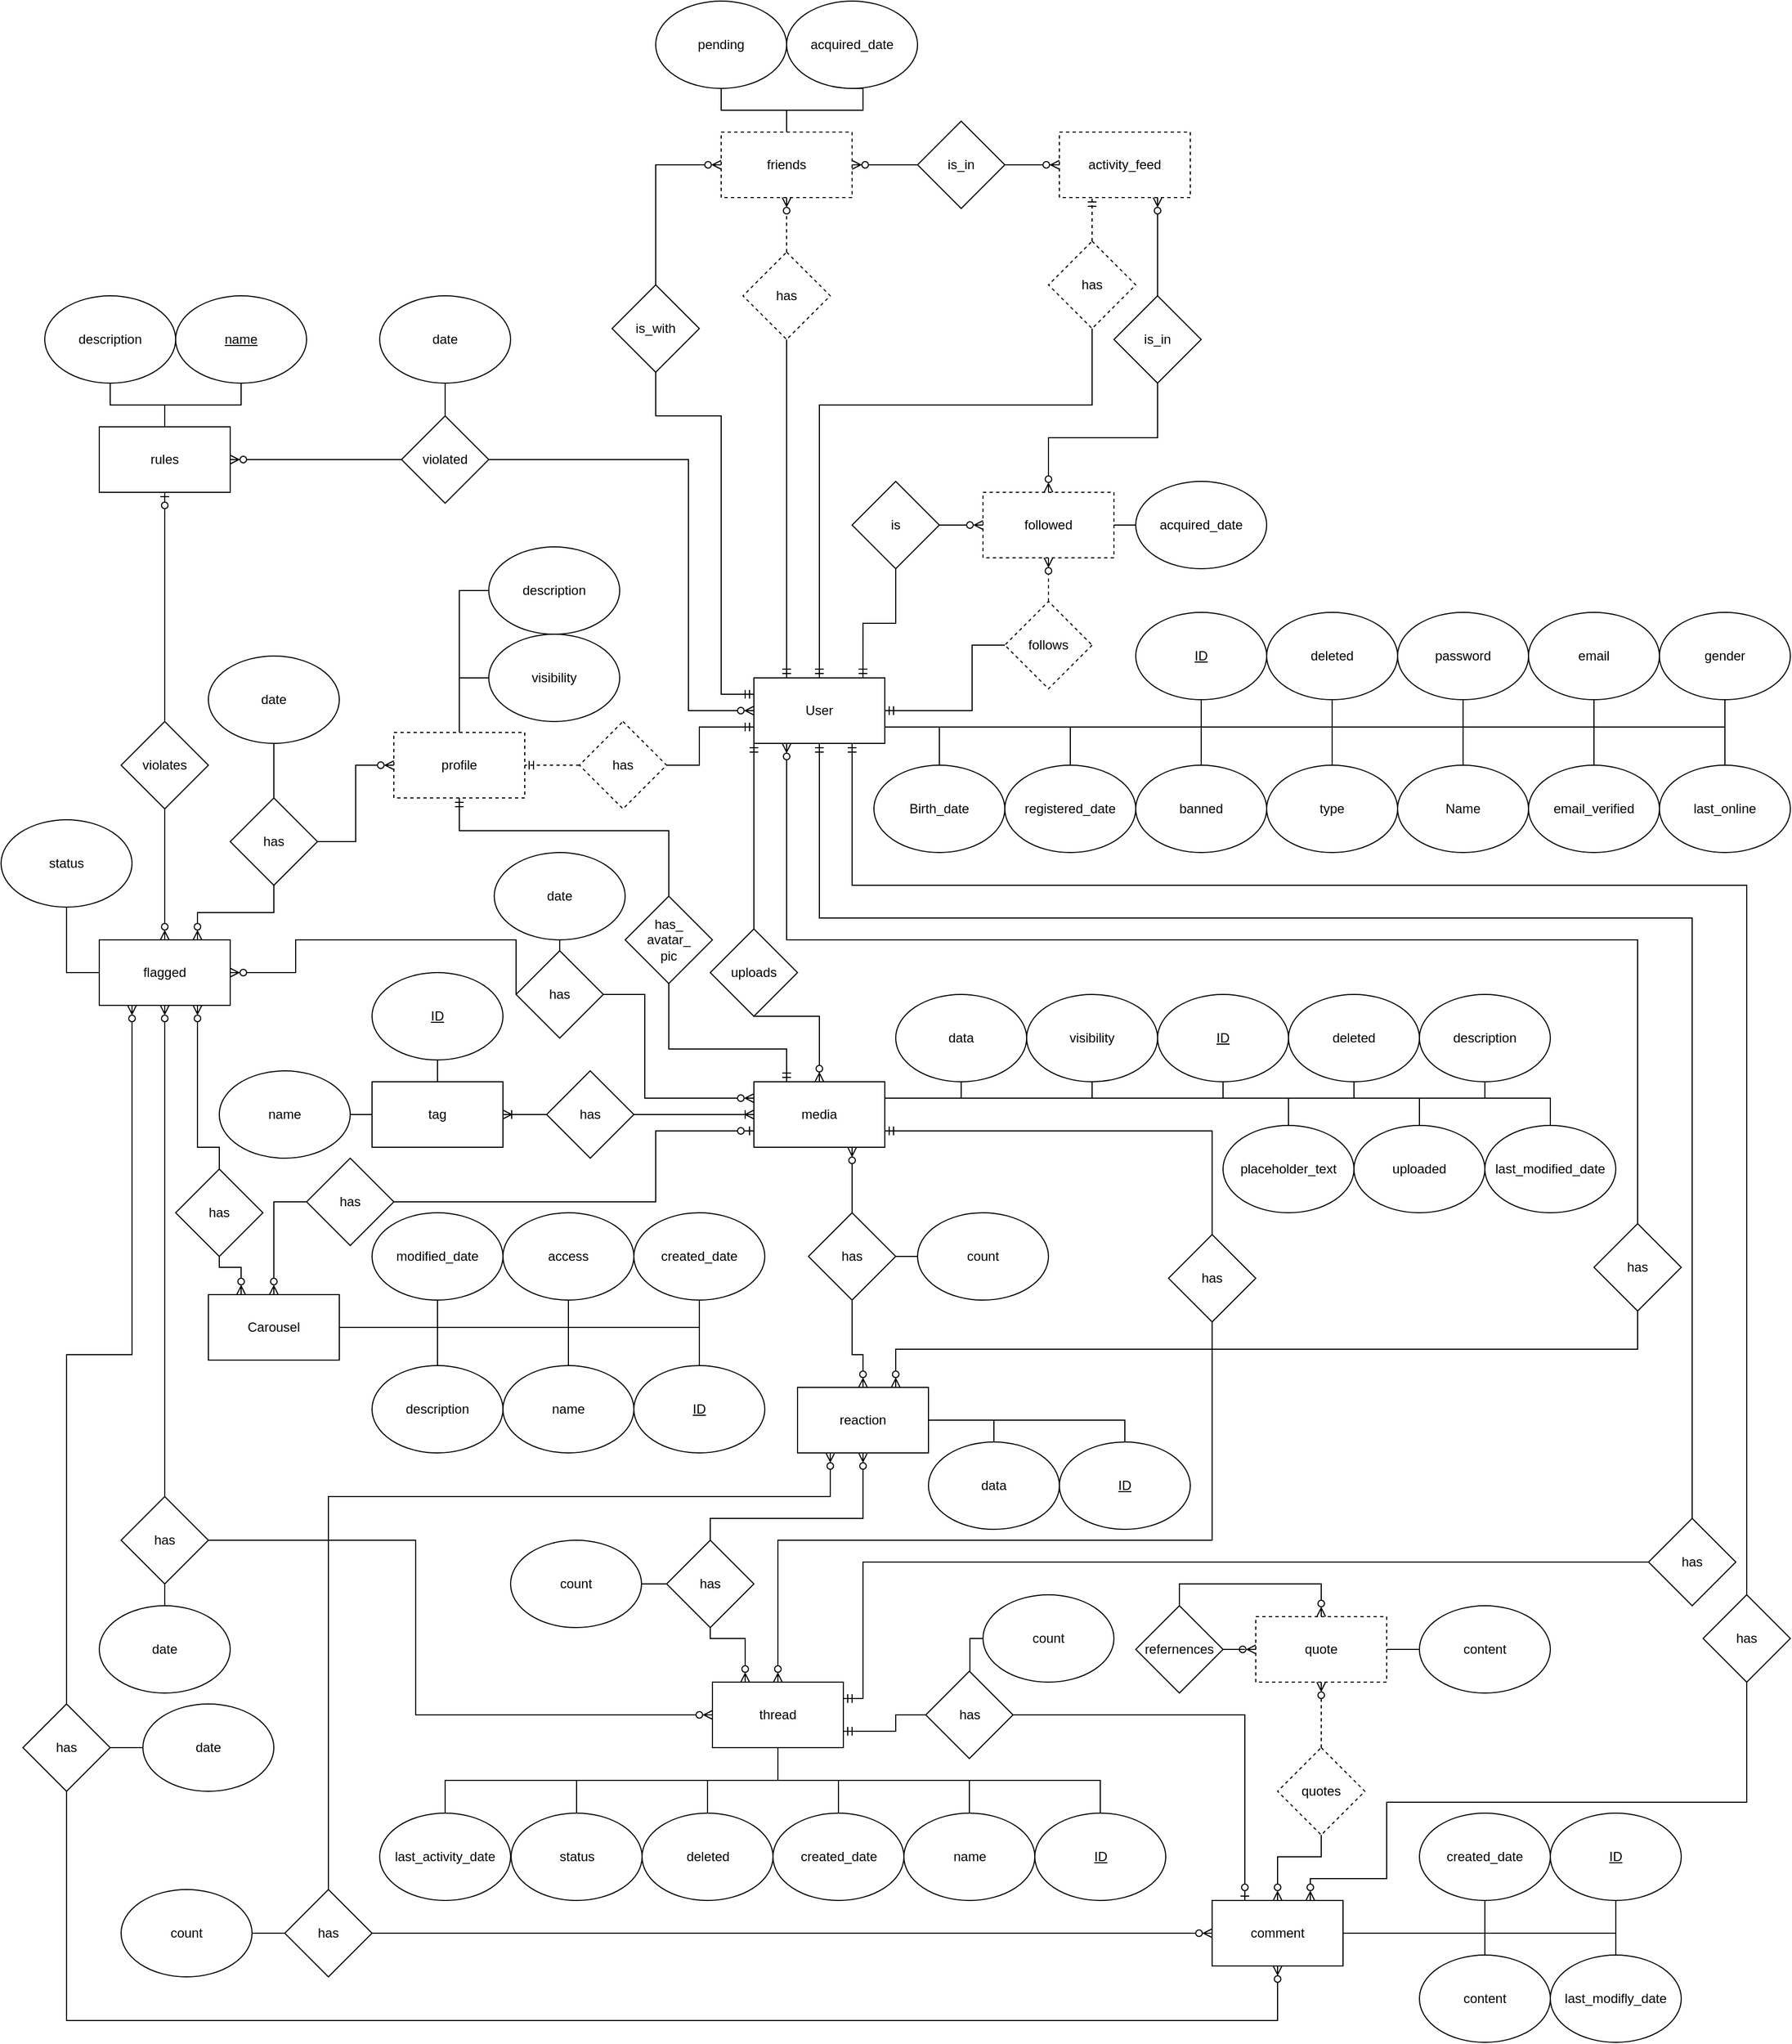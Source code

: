 <mxfile version="20.8.16" type="device"><diagram id="MtypJzg6Tb8qFFEwFL70" name="1 oldal"><mxGraphModel dx="2245" dy="1997" grid="1" gridSize="10" guides="1" tooltips="1" connect="1" arrows="1" fold="1" page="1" pageScale="1" pageWidth="827" pageHeight="1169" math="0" shadow="0"><root><mxCell id="0"/><mxCell id="1" parent="0"/><mxCell id="dZfeglvte216Bx80sz5y-107" style="edgeStyle=orthogonalEdgeStyle;rounded=0;orthogonalLoop=1;jettySize=auto;html=1;entryX=0.5;entryY=1;entryDx=0;entryDy=0;endArrow=none;endFill=0;startArrow=ERmandOne;startFill=0;exitX=0.25;exitY=0;exitDx=0;exitDy=0;" parent="1" source="dZfeglvte216Bx80sz5y-1" target="dZfeglvte216Bx80sz5y-106" edge="1"><mxGeometry relative="1" as="geometry"><mxPoint x="-100" y="-80" as="sourcePoint"/></mxGeometry></mxCell><mxCell id="dZfeglvte216Bx80sz5y-115" style="edgeStyle=orthogonalEdgeStyle;rounded=0;orthogonalLoop=1;jettySize=auto;html=1;endArrow=none;endFill=0;startArrow=ERmandOne;startFill=0;exitX=1;exitY=0.5;exitDx=0;exitDy=0;entryX=0.5;entryY=1;entryDx=0;entryDy=0;" parent="1" source="dZfeglvte216Bx80sz5y-1" target="dZfeglvte216Bx80sz5y-113" edge="1"><mxGeometry relative="1" as="geometry"><Array as="points"><mxPoint x="70" y="-60"/><mxPoint x="70" y="-120"/></Array><mxPoint x="-50" y="-30" as="sourcePoint"/><mxPoint x="80" y="-70" as="targetPoint"/></mxGeometry></mxCell><mxCell id="dZfeglvte216Bx80sz5y-131" style="edgeStyle=orthogonalEdgeStyle;rounded=0;orthogonalLoop=1;jettySize=auto;html=1;exitX=0;exitY=1;exitDx=0;exitDy=0;entryX=0.5;entryY=0;entryDx=0;entryDy=0;endArrow=none;endFill=0;startArrow=ERmandOne;startFill=0;" parent="1" source="dZfeglvte216Bx80sz5y-1" target="dZfeglvte216Bx80sz5y-130" edge="1"><mxGeometry relative="1" as="geometry"><Array as="points"><mxPoint x="-130" y="120"/><mxPoint x="-130" y="120"/></Array></mxGeometry></mxCell><mxCell id="6D6ECbLCiUqLHoUFoQ9B-78" style="edgeStyle=orthogonalEdgeStyle;rounded=0;orthogonalLoop=1;jettySize=auto;html=1;exitX=1;exitY=0.75;exitDx=0;exitDy=0;endArrow=none;endFill=0;" parent="1" source="dZfeglvte216Bx80sz5y-1" target="dZfeglvte216Bx80sz5y-3" edge="1"><mxGeometry relative="1" as="geometry"><Array as="points"><mxPoint x="280" y="-45"/></Array></mxGeometry></mxCell><mxCell id="UAhE1bvouWM0LQ9jqx9I-54" style="edgeStyle=orthogonalEdgeStyle;rounded=0;orthogonalLoop=1;jettySize=auto;html=1;exitX=0;exitY=0.5;exitDx=0;exitDy=0;entryX=1;entryY=0.5;entryDx=0;entryDy=0;startArrow=ERzeroToMany;startFill=0;endArrow=none;endFill=0;" parent="1" source="dZfeglvte216Bx80sz5y-1" target="UAhE1bvouWM0LQ9jqx9I-53" edge="1"><mxGeometry relative="1" as="geometry"><Array as="points"><mxPoint x="-190" y="-60"/><mxPoint x="-190" y="-290"/></Array></mxGeometry></mxCell><mxCell id="Mn52vAff-rX5zDL7jaZr-32" style="edgeStyle=orthogonalEdgeStyle;rounded=0;orthogonalLoop=1;jettySize=auto;html=1;exitX=0;exitY=0.25;exitDx=0;exitDy=0;entryX=0.5;entryY=1;entryDx=0;entryDy=0;startArrow=ERmandOne;startFill=0;endArrow=none;endFill=0;" parent="1" source="dZfeglvte216Bx80sz5y-1" target="Mn52vAff-rX5zDL7jaZr-31" edge="1"><mxGeometry relative="1" as="geometry"><Array as="points"><mxPoint x="-160" y="-75"/><mxPoint x="-160" y="-330"/><mxPoint x="-220" y="-330"/></Array></mxGeometry></mxCell><mxCell id="dZfeglvte216Bx80sz5y-1" value="User" style="rounded=0;whiteSpace=wrap;html=1;" parent="1" vertex="1"><mxGeometry x="-130" y="-90" width="120" height="60" as="geometry"/></mxCell><mxCell id="dZfeglvte216Bx80sz5y-9" style="edgeStyle=orthogonalEdgeStyle;rounded=0;orthogonalLoop=1;jettySize=auto;html=1;exitX=0.5;exitY=0;exitDx=0;exitDy=0;endArrow=none;endFill=0;entryX=1;entryY=0.75;entryDx=0;entryDy=0;" parent="1" source="dZfeglvte216Bx80sz5y-2" target="dZfeglvte216Bx80sz5y-1" edge="1"><mxGeometry relative="1" as="geometry"><Array as="points"><mxPoint x="520" y="-45"/></Array></mxGeometry></mxCell><mxCell id="dZfeglvte216Bx80sz5y-2" value="Name" style="ellipse;whiteSpace=wrap;html=1;" parent="1" vertex="1"><mxGeometry x="460" y="-10" width="120" height="80" as="geometry"/></mxCell><mxCell id="dZfeglvte216Bx80sz5y-3" value="&lt;u&gt;ID&lt;/u&gt;" style="ellipse;whiteSpace=wrap;html=1;" parent="1" vertex="1"><mxGeometry x="220" y="-150" width="120" height="80" as="geometry"/></mxCell><mxCell id="Mn52vAff-rX5zDL7jaZr-45" style="edgeStyle=orthogonalEdgeStyle;rounded=0;orthogonalLoop=1;jettySize=auto;html=1;exitX=0.5;exitY=0;exitDx=0;exitDy=0;entryX=1;entryY=0.75;entryDx=0;entryDy=0;startArrow=none;startFill=0;endArrow=none;endFill=0;" parent="1" source="dZfeglvte216Bx80sz5y-4" target="dZfeglvte216Bx80sz5y-1" edge="1"><mxGeometry relative="1" as="geometry"/></mxCell><mxCell id="dZfeglvte216Bx80sz5y-4" value="Birth_date" style="ellipse;whiteSpace=wrap;html=1;" parent="1" vertex="1"><mxGeometry x="-20" y="-10" width="120" height="80" as="geometry"/></mxCell><mxCell id="Mn52vAff-rX5zDL7jaZr-71" style="edgeStyle=orthogonalEdgeStyle;rounded=0;orthogonalLoop=1;jettySize=auto;html=1;exitX=0.5;exitY=1;exitDx=0;exitDy=0;entryX=1;entryY=0.25;entryDx=0;entryDy=0;startArrow=none;startFill=0;endArrow=none;endFill=0;" parent="1" source="dZfeglvte216Bx80sz5y-16" target="dZfeglvte216Bx80sz5y-17" edge="1"><mxGeometry relative="1" as="geometry"><Array as="points"><mxPoint x="300" y="295"/></Array></mxGeometry></mxCell><mxCell id="dZfeglvte216Bx80sz5y-16" value="&lt;u&gt;ID&lt;/u&gt;" style="ellipse;whiteSpace=wrap;html=1;" parent="1" vertex="1"><mxGeometry x="240" y="200" width="120" height="80" as="geometry"/></mxCell><mxCell id="6D6ECbLCiUqLHoUFoQ9B-21" style="edgeStyle=orthogonalEdgeStyle;rounded=0;orthogonalLoop=1;jettySize=auto;html=1;exitX=0;exitY=0.75;exitDx=0;exitDy=0;endArrow=none;endFill=0;startArrow=ERzeroToOne;startFill=0;entryX=1;entryY=0.5;entryDx=0;entryDy=0;" parent="1" source="dZfeglvte216Bx80sz5y-17" target="6D6ECbLCiUqLHoUFoQ9B-20" edge="1"><mxGeometry relative="1" as="geometry"><mxPoint x="-40" y="440" as="targetPoint"/><Array as="points"><mxPoint x="-220" y="325"/><mxPoint x="-220" y="390"/></Array></mxGeometry></mxCell><mxCell id="6D6ECbLCiUqLHoUFoQ9B-86" style="edgeStyle=orthogonalEdgeStyle;rounded=0;orthogonalLoop=1;jettySize=auto;html=1;exitX=0.25;exitY=0;exitDx=0;exitDy=0;entryX=0.5;entryY=1;entryDx=0;entryDy=0;endArrow=none;endFill=0;startArrow=ERmandOne;startFill=0;" parent="1" source="dZfeglvte216Bx80sz5y-17" target="6D6ECbLCiUqLHoUFoQ9B-84" edge="1"><mxGeometry relative="1" as="geometry"><Array as="points"><mxPoint x="-100" y="250"/><mxPoint x="-208" y="250"/></Array></mxGeometry></mxCell><mxCell id="Mn52vAff-rX5zDL7jaZr-3" style="edgeStyle=orthogonalEdgeStyle;rounded=0;orthogonalLoop=1;jettySize=auto;html=1;exitX=0;exitY=0.25;exitDx=0;exitDy=0;entryX=1;entryY=0.5;entryDx=0;entryDy=0;endArrow=none;endFill=0;startArrow=ERzeroToMany;startFill=0;" parent="1" source="dZfeglvte216Bx80sz5y-17" target="Mn52vAff-rX5zDL7jaZr-2" edge="1"><mxGeometry relative="1" as="geometry"><Array as="points"><mxPoint x="-230" y="295"/><mxPoint x="-230" y="200"/></Array></mxGeometry></mxCell><mxCell id="dZfeglvte216Bx80sz5y-17" value="media" style="rounded=0;whiteSpace=wrap;html=1;" parent="1" vertex="1"><mxGeometry x="-130" y="280" width="120" height="60" as="geometry"/></mxCell><mxCell id="Mn52vAff-rX5zDL7jaZr-73" style="edgeStyle=orthogonalEdgeStyle;rounded=0;orthogonalLoop=1;jettySize=auto;html=1;exitX=0.5;exitY=1;exitDx=0;exitDy=0;entryX=1;entryY=0.25;entryDx=0;entryDy=0;startArrow=none;startFill=0;endArrow=none;endFill=0;" parent="1" source="dZfeglvte216Bx80sz5y-18" target="dZfeglvte216Bx80sz5y-17" edge="1"><mxGeometry relative="1" as="geometry"><Array as="points"><mxPoint x="60" y="295"/></Array></mxGeometry></mxCell><mxCell id="dZfeglvte216Bx80sz5y-18" value="data" style="ellipse;whiteSpace=wrap;html=1;" parent="1" vertex="1"><mxGeometry y="200" width="120" height="80" as="geometry"/></mxCell><mxCell id="Mn52vAff-rX5zDL7jaZr-98" style="edgeStyle=orthogonalEdgeStyle;rounded=0;orthogonalLoop=1;jettySize=auto;html=1;exitX=0.5;exitY=1;exitDx=0;exitDy=0;entryX=1;entryY=0.25;entryDx=0;entryDy=0;startArrow=none;startFill=0;endArrow=none;endFill=0;" parent="1" source="dZfeglvte216Bx80sz5y-24" target="dZfeglvte216Bx80sz5y-17" edge="1"><mxGeometry relative="1" as="geometry"><Array as="points"><mxPoint x="180" y="295"/></Array></mxGeometry></mxCell><mxCell id="dZfeglvte216Bx80sz5y-24" value="visibility" style="ellipse;whiteSpace=wrap;html=1;" parent="1" vertex="1"><mxGeometry x="120" y="200" width="120" height="80" as="geometry"/></mxCell><mxCell id="dZfeglvte216Bx80sz5y-26" value="&lt;u&gt;ID&lt;/u&gt;" style="ellipse;whiteSpace=wrap;html=1;" parent="1" vertex="1"><mxGeometry x="-240" y="540" width="120" height="80" as="geometry"/></mxCell><mxCell id="dZfeglvte216Bx80sz5y-30" style="edgeStyle=orthogonalEdgeStyle;rounded=0;orthogonalLoop=1;jettySize=auto;html=1;exitX=1;exitY=0.5;exitDx=0;exitDy=0;endArrow=none;endFill=0;entryX=0.5;entryY=0;entryDx=0;entryDy=0;" parent="1" source="dZfeglvte216Bx80sz5y-29" target="dZfeglvte216Bx80sz5y-26" edge="1"><mxGeometry relative="1" as="geometry"><Array as="points"><mxPoint x="-180" y="505"/></Array></mxGeometry></mxCell><mxCell id="dZfeglvte216Bx80sz5y-29" value="Carousel" style="rounded=0;whiteSpace=wrap;html=1;" parent="1" vertex="1"><mxGeometry x="-630" y="475" width="120" height="60" as="geometry"/></mxCell><mxCell id="6D6ECbLCiUqLHoUFoQ9B-46" style="edgeStyle=orthogonalEdgeStyle;rounded=0;orthogonalLoop=1;jettySize=auto;html=1;exitX=0.5;exitY=1;exitDx=0;exitDy=0;entryX=1;entryY=0.5;entryDx=0;entryDy=0;endArrow=none;endFill=0;" parent="1" source="dZfeglvte216Bx80sz5y-31" target="dZfeglvte216Bx80sz5y-29" edge="1"><mxGeometry relative="1" as="geometry"/></mxCell><mxCell id="dZfeglvte216Bx80sz5y-31" value="created_date" style="ellipse;whiteSpace=wrap;html=1;" parent="1" vertex="1"><mxGeometry x="-240" y="400" width="120" height="80" as="geometry"/></mxCell><mxCell id="6D6ECbLCiUqLHoUFoQ9B-79" style="edgeStyle=orthogonalEdgeStyle;rounded=0;orthogonalLoop=1;jettySize=auto;html=1;exitX=0.5;exitY=1;exitDx=0;exitDy=0;entryX=1;entryY=0.75;entryDx=0;entryDy=0;endArrow=none;endFill=0;" parent="1" source="dZfeglvte216Bx80sz5y-34" target="dZfeglvte216Bx80sz5y-1" edge="1"><mxGeometry relative="1" as="geometry"/></mxCell><mxCell id="dZfeglvte216Bx80sz5y-34" value="password" style="ellipse;whiteSpace=wrap;html=1;" parent="1" vertex="1"><mxGeometry x="460" y="-150" width="120" height="80" as="geometry"/></mxCell><mxCell id="Mn52vAff-rX5zDL7jaZr-44" style="edgeStyle=orthogonalEdgeStyle;rounded=0;orthogonalLoop=1;jettySize=auto;html=1;exitX=0.5;exitY=0;exitDx=0;exitDy=0;entryX=1;entryY=0.75;entryDx=0;entryDy=0;startArrow=none;startFill=0;endArrow=none;endFill=0;" parent="1" source="dZfeglvte216Bx80sz5y-36" target="dZfeglvte216Bx80sz5y-1" edge="1"><mxGeometry relative="1" as="geometry"/></mxCell><mxCell id="dZfeglvte216Bx80sz5y-36" value="registered_date" style="ellipse;whiteSpace=wrap;html=1;" parent="1" vertex="1"><mxGeometry x="100" y="-10" width="120" height="80" as="geometry"/></mxCell><mxCell id="dZfeglvte216Bx80sz5y-39" style="edgeStyle=orthogonalEdgeStyle;rounded=0;orthogonalLoop=1;jettySize=auto;html=1;exitX=0.5;exitY=0;exitDx=0;exitDy=0;endArrow=none;endFill=0;entryX=1;entryY=0.5;entryDx=0;entryDy=0;" parent="1" source="dZfeglvte216Bx80sz5y-38" target="dZfeglvte216Bx80sz5y-29" edge="1"><mxGeometry relative="1" as="geometry"/></mxCell><mxCell id="dZfeglvte216Bx80sz5y-38" value="name" style="ellipse;whiteSpace=wrap;html=1;" parent="1" vertex="1"><mxGeometry x="-360" y="540" width="120" height="80" as="geometry"/></mxCell><mxCell id="dZfeglvte216Bx80sz5y-41" style="edgeStyle=orthogonalEdgeStyle;rounded=0;orthogonalLoop=1;jettySize=auto;html=1;exitX=0.5;exitY=1;exitDx=0;exitDy=0;endArrow=none;endFill=0;entryX=1;entryY=0.5;entryDx=0;entryDy=0;" parent="1" source="dZfeglvte216Bx80sz5y-40" target="dZfeglvte216Bx80sz5y-29" edge="1"><mxGeometry relative="1" as="geometry"><Array as="points"><mxPoint x="-300" y="505"/></Array></mxGeometry></mxCell><mxCell id="dZfeglvte216Bx80sz5y-40" value="access" style="ellipse;whiteSpace=wrap;html=1;" parent="1" vertex="1"><mxGeometry x="-360" y="400" width="120" height="80" as="geometry"/></mxCell><mxCell id="6D6ECbLCiUqLHoUFoQ9B-45" style="edgeStyle=orthogonalEdgeStyle;rounded=0;orthogonalLoop=1;jettySize=auto;html=1;exitX=0.5;exitY=0;exitDx=0;exitDy=0;entryX=1;entryY=0.5;entryDx=0;entryDy=0;endArrow=none;endFill=0;" parent="1" source="dZfeglvte216Bx80sz5y-42" target="dZfeglvte216Bx80sz5y-29" edge="1"><mxGeometry relative="1" as="geometry"/></mxCell><mxCell id="dZfeglvte216Bx80sz5y-42" value="description" style="ellipse;whiteSpace=wrap;html=1;" parent="1" vertex="1"><mxGeometry x="-480" y="540" width="120" height="80" as="geometry"/></mxCell><mxCell id="dZfeglvte216Bx80sz5y-52" style="edgeStyle=orthogonalEdgeStyle;rounded=0;orthogonalLoop=1;jettySize=auto;html=1;exitX=0.5;exitY=1;exitDx=0;exitDy=0;endArrow=none;endFill=0;entryX=0.5;entryY=0;entryDx=0;entryDy=0;" parent="1" source="dZfeglvte216Bx80sz5y-44" target="dZfeglvte216Bx80sz5y-51" edge="1"><mxGeometry relative="1" as="geometry"/></mxCell><mxCell id="UAhE1bvouWM0LQ9jqx9I-11" style="edgeStyle=orthogonalEdgeStyle;rounded=0;orthogonalLoop=1;jettySize=auto;html=1;entryX=0;entryY=0.5;entryDx=0;entryDy=0;startArrow=ERmandOne;startFill=0;endArrow=none;endFill=0;exitX=1;exitY=0.25;exitDx=0;exitDy=0;" parent="1" source="dZfeglvte216Bx80sz5y-44" target="UAhE1bvouWM0LQ9jqx9I-10" edge="1"><mxGeometry relative="1" as="geometry"><Array as="points"><mxPoint x="-30" y="845"/><mxPoint x="-30" y="720"/></Array></mxGeometry></mxCell><mxCell id="Mn52vAff-rX5zDL7jaZr-9" style="edgeStyle=orthogonalEdgeStyle;rounded=0;orthogonalLoop=1;jettySize=auto;html=1;exitX=0;exitY=0.5;exitDx=0;exitDy=0;entryX=1;entryY=0.5;entryDx=0;entryDy=0;startArrow=ERzeroToMany;startFill=0;endArrow=none;endFill=0;" parent="1" source="dZfeglvte216Bx80sz5y-44" target="Mn52vAff-rX5zDL7jaZr-7" edge="1"><mxGeometry relative="1" as="geometry"><Array as="points"><mxPoint x="-440" y="860"/><mxPoint x="-440" y="700"/></Array></mxGeometry></mxCell><mxCell id="dZfeglvte216Bx80sz5y-44" value="thread" style="rounded=0;whiteSpace=wrap;html=1;" parent="1" vertex="1"><mxGeometry x="-168" y="830" width="120" height="60" as="geometry"/></mxCell><mxCell id="Mn52vAff-rX5zDL7jaZr-59" style="edgeStyle=orthogonalEdgeStyle;rounded=0;orthogonalLoop=1;jettySize=auto;html=1;exitX=0.5;exitY=0;exitDx=0;exitDy=0;entryX=0.5;entryY=1;entryDx=0;entryDy=0;startArrow=none;startFill=0;endArrow=none;endFill=0;" parent="1" source="dZfeglvte216Bx80sz5y-45" target="dZfeglvte216Bx80sz5y-44" edge="1"><mxGeometry relative="1" as="geometry"/></mxCell><mxCell id="dZfeglvte216Bx80sz5y-45" value="&lt;u&gt;ID&lt;/u&gt;" style="ellipse;whiteSpace=wrap;html=1;" parent="1" vertex="1"><mxGeometry x="127.5" y="950" width="120" height="80" as="geometry"/></mxCell><mxCell id="Mn52vAff-rX5zDL7jaZr-58" style="edgeStyle=orthogonalEdgeStyle;rounded=0;orthogonalLoop=1;jettySize=auto;html=1;exitX=0.5;exitY=0;exitDx=0;exitDy=0;entryX=0.5;entryY=1;entryDx=0;entryDy=0;startArrow=none;startFill=0;endArrow=none;endFill=0;" parent="1" source="dZfeglvte216Bx80sz5y-47" target="dZfeglvte216Bx80sz5y-44" edge="1"><mxGeometry relative="1" as="geometry"/></mxCell><mxCell id="dZfeglvte216Bx80sz5y-47" value="name" style="ellipse;whiteSpace=wrap;html=1;" parent="1" vertex="1"><mxGeometry x="7.5" y="950" width="120" height="80" as="geometry"/></mxCell><mxCell id="Mn52vAff-rX5zDL7jaZr-107" style="edgeStyle=orthogonalEdgeStyle;rounded=0;orthogonalLoop=1;jettySize=auto;html=1;exitX=0.5;exitY=0;exitDx=0;exitDy=0;entryX=0.5;entryY=1;entryDx=0;entryDy=0;startArrow=none;startFill=0;endArrow=none;endFill=0;" parent="1" source="dZfeglvte216Bx80sz5y-49" target="dZfeglvte216Bx80sz5y-44" edge="1"><mxGeometry relative="1" as="geometry"/></mxCell><mxCell id="dZfeglvte216Bx80sz5y-49" value="created_date" style="ellipse;whiteSpace=wrap;html=1;" parent="1" vertex="1"><mxGeometry x="-112.5" y="950" width="120" height="80" as="geometry"/></mxCell><mxCell id="dZfeglvte216Bx80sz5y-51" value="status" style="ellipse;whiteSpace=wrap;html=1;" parent="1" vertex="1"><mxGeometry x="-352.5" y="950" width="120" height="80" as="geometry"/></mxCell><mxCell id="Mn52vAff-rX5zDL7jaZr-16" style="edgeStyle=orthogonalEdgeStyle;rounded=0;orthogonalLoop=1;jettySize=auto;html=1;exitX=0.5;exitY=1;exitDx=0;exitDy=0;startArrow=ERzeroToMany;startFill=0;endArrow=none;endFill=0;entryX=0.5;entryY=1;entryDx=0;entryDy=0;" parent="1" source="dZfeglvte216Bx80sz5y-53" target="Mn52vAff-rX5zDL7jaZr-14" edge="1"><mxGeometry relative="1" as="geometry"><Array as="points"><mxPoint x="350" y="1140"/><mxPoint x="-760" y="1140"/></Array></mxGeometry></mxCell><mxCell id="Mn52vAff-rX5zDL7jaZr-100" style="edgeStyle=orthogonalEdgeStyle;rounded=0;orthogonalLoop=1;jettySize=auto;html=1;exitX=0.75;exitY=0;exitDx=0;exitDy=0;entryX=0.5;entryY=1;entryDx=0;entryDy=0;startArrow=ERzeroToMany;startFill=0;endArrow=none;endFill=0;" parent="1" source="dZfeglvte216Bx80sz5y-53" target="Mn52vAff-rX5zDL7jaZr-99" edge="1"><mxGeometry relative="1" as="geometry"><Array as="points"><mxPoint x="380" y="1010"/><mxPoint x="450" y="1010"/><mxPoint x="450" y="940"/><mxPoint x="780" y="940"/></Array></mxGeometry></mxCell><mxCell id="dZfeglvte216Bx80sz5y-53" value="comment" style="rounded=0;whiteSpace=wrap;html=1;" parent="1" vertex="1"><mxGeometry x="290" y="1030" width="120" height="60" as="geometry"/></mxCell><mxCell id="Mn52vAff-rX5zDL7jaZr-47" style="edgeStyle=orthogonalEdgeStyle;rounded=0;orthogonalLoop=1;jettySize=auto;html=1;exitX=0.5;exitY=1;exitDx=0;exitDy=0;entryX=1;entryY=0.5;entryDx=0;entryDy=0;startArrow=none;startFill=0;endArrow=none;endFill=0;" parent="1" source="dZfeglvte216Bx80sz5y-54" target="dZfeglvte216Bx80sz5y-53" edge="1"><mxGeometry relative="1" as="geometry"/></mxCell><mxCell id="dZfeglvte216Bx80sz5y-54" value="&lt;u&gt;ID&lt;/u&gt;" style="ellipse;whiteSpace=wrap;html=1;" parent="1" vertex="1"><mxGeometry x="600" y="950" width="120" height="80" as="geometry"/></mxCell><mxCell id="Mn52vAff-rX5zDL7jaZr-54" style="edgeStyle=orthogonalEdgeStyle;rounded=0;orthogonalLoop=1;jettySize=auto;html=1;exitX=0.5;exitY=1;exitDx=0;exitDy=0;entryX=1;entryY=0.5;entryDx=0;entryDy=0;startArrow=none;startFill=0;endArrow=none;endFill=0;" parent="1" source="dZfeglvte216Bx80sz5y-56" target="dZfeglvte216Bx80sz5y-53" edge="1"><mxGeometry relative="1" as="geometry"/></mxCell><mxCell id="dZfeglvte216Bx80sz5y-56" value="created_date" style="ellipse;whiteSpace=wrap;html=1;" parent="1" vertex="1"><mxGeometry x="480" y="950" width="120" height="80" as="geometry"/></mxCell><mxCell id="Mn52vAff-rX5zDL7jaZr-46" style="edgeStyle=orthogonalEdgeStyle;rounded=0;orthogonalLoop=1;jettySize=auto;html=1;exitX=0.5;exitY=0;exitDx=0;exitDy=0;entryX=1;entryY=0.5;entryDx=0;entryDy=0;startArrow=none;startFill=0;endArrow=none;endFill=0;" parent="1" source="dZfeglvte216Bx80sz5y-58" target="dZfeglvte216Bx80sz5y-53" edge="1"><mxGeometry relative="1" as="geometry"/></mxCell><mxCell id="dZfeglvte216Bx80sz5y-58" value="last_modifly_date" style="ellipse;whiteSpace=wrap;html=1;" parent="1" vertex="1"><mxGeometry x="600" y="1080" width="120" height="80" as="geometry"/></mxCell><mxCell id="Mn52vAff-rX5zDL7jaZr-48" style="edgeStyle=orthogonalEdgeStyle;rounded=0;orthogonalLoop=1;jettySize=auto;html=1;exitX=0.5;exitY=0;exitDx=0;exitDy=0;entryX=1;entryY=0.5;entryDx=0;entryDy=0;startArrow=none;startFill=0;endArrow=none;endFill=0;" parent="1" source="dZfeglvte216Bx80sz5y-60" target="dZfeglvte216Bx80sz5y-53" edge="1"><mxGeometry relative="1" as="geometry"/></mxCell><mxCell id="dZfeglvte216Bx80sz5y-60" value="content" style="ellipse;whiteSpace=wrap;html=1;" parent="1" vertex="1"><mxGeometry x="480" y="1080" width="120" height="80" as="geometry"/></mxCell><mxCell id="6D6ECbLCiUqLHoUFoQ9B-73" style="edgeStyle=orthogonalEdgeStyle;rounded=0;orthogonalLoop=1;jettySize=auto;html=1;endArrow=none;endFill=0;startArrow=ERzeroToMany;startFill=0;exitX=0.5;exitY=0;exitDx=0;exitDy=0;entryX=0.5;entryY=1;entryDx=0;entryDy=0;" parent="1" source="dZfeglvte216Bx80sz5y-62" target="6D6ECbLCiUqLHoUFoQ9B-69" edge="1"><mxGeometry relative="1" as="geometry"><Array as="points"><mxPoint x="-30" y="530"/><mxPoint x="-40" y="530"/></Array><mxPoint x="-380" y="480" as="sourcePoint"/></mxGeometry></mxCell><mxCell id="6D6ECbLCiUqLHoUFoQ9B-74" style="edgeStyle=orthogonalEdgeStyle;rounded=0;orthogonalLoop=1;jettySize=auto;html=1;entryX=0;entryY=0.5;entryDx=0;entryDy=0;endArrow=none;endFill=0;startArrow=ERzeroToMany;startFill=0;exitX=0.5;exitY=1;exitDx=0;exitDy=0;" parent="1" source="dZfeglvte216Bx80sz5y-62" target="6D6ECbLCiUqLHoUFoQ9B-23" edge="1"><mxGeometry relative="1" as="geometry"><Array as="points"><mxPoint x="-30" y="635"/><mxPoint x="-30" y="680"/><mxPoint x="-240" y="680"/></Array><mxPoint x="-380" y="500" as="sourcePoint"/></mxGeometry></mxCell><mxCell id="Mn52vAff-rX5zDL7jaZr-114" style="edgeStyle=orthogonalEdgeStyle;rounded=0;orthogonalLoop=1;jettySize=auto;html=1;exitX=0.75;exitY=0;exitDx=0;exitDy=0;startArrow=ERzeroToMany;startFill=0;endArrow=none;endFill=0;" parent="1" source="dZfeglvte216Bx80sz5y-62" target="Mn52vAff-rX5zDL7jaZr-113" edge="1"><mxGeometry relative="1" as="geometry"/></mxCell><mxCell id="dZfeglvte216Bx80sz5y-62" value="reaction" style="rounded=0;whiteSpace=wrap;html=1;" parent="1" vertex="1"><mxGeometry x="-90" y="560" width="120" height="60" as="geometry"/></mxCell><mxCell id="6D6ECbLCiUqLHoUFoQ9B-53" style="edgeStyle=orthogonalEdgeStyle;rounded=0;orthogonalLoop=1;jettySize=auto;html=1;exitX=0.5;exitY=0;exitDx=0;exitDy=0;endArrow=none;endFill=0;entryX=1;entryY=0.5;entryDx=0;entryDy=0;" parent="1" source="dZfeglvte216Bx80sz5y-63" target="dZfeglvte216Bx80sz5y-62" edge="1"><mxGeometry relative="1" as="geometry"><Array as="points"><mxPoint x="210" y="590"/></Array></mxGeometry></mxCell><mxCell id="dZfeglvte216Bx80sz5y-63" value="&lt;u&gt;ID&lt;/u&gt;" style="ellipse;whiteSpace=wrap;html=1;" parent="1" vertex="1"><mxGeometry x="150" y="610" width="120" height="80" as="geometry"/></mxCell><mxCell id="Mn52vAff-rX5zDL7jaZr-109" style="edgeStyle=orthogonalEdgeStyle;rounded=0;orthogonalLoop=1;jettySize=auto;html=1;exitX=0.5;exitY=0;exitDx=0;exitDy=0;entryX=1;entryY=0.5;entryDx=0;entryDy=0;startArrow=none;startFill=0;endArrow=none;endFill=0;" parent="1" source="dZfeglvte216Bx80sz5y-66" target="dZfeglvte216Bx80sz5y-62" edge="1"><mxGeometry relative="1" as="geometry"/></mxCell><mxCell id="dZfeglvte216Bx80sz5y-66" value="data" style="ellipse;whiteSpace=wrap;html=1;" parent="1" vertex="1"><mxGeometry x="30" y="610" width="120" height="80" as="geometry"/></mxCell><mxCell id="Mn52vAff-rX5zDL7jaZr-28" style="edgeStyle=orthogonalEdgeStyle;rounded=0;orthogonalLoop=1;jettySize=auto;html=1;exitX=0.5;exitY=1;exitDx=0;exitDy=0;startArrow=none;startFill=0;endArrow=none;endFill=0;" parent="1" source="dZfeglvte216Bx80sz5y-72" edge="1"><mxGeometry relative="1" as="geometry"><mxPoint x="-10" y="-45" as="targetPoint"/><Array as="points"><mxPoint x="640" y="-45"/></Array></mxGeometry></mxCell><mxCell id="dZfeglvte216Bx80sz5y-72" value="email" style="ellipse;whiteSpace=wrap;html=1;" parent="1" vertex="1"><mxGeometry x="580" y="-150" width="120" height="80" as="geometry"/></mxCell><mxCell id="Mn52vAff-rX5zDL7jaZr-29" style="edgeStyle=orthogonalEdgeStyle;rounded=0;orthogonalLoop=1;jettySize=auto;html=1;exitX=0.5;exitY=0;exitDx=0;exitDy=0;entryX=1;entryY=0.75;entryDx=0;entryDy=0;startArrow=none;startFill=0;endArrow=none;endFill=0;" parent="1" source="dZfeglvte216Bx80sz5y-74" target="dZfeglvte216Bx80sz5y-1" edge="1"><mxGeometry relative="1" as="geometry"/></mxCell><mxCell id="dZfeglvte216Bx80sz5y-74" value="email_verified" style="ellipse;whiteSpace=wrap;html=1;" parent="1" vertex="1"><mxGeometry x="580" y="-10" width="120" height="80" as="geometry"/></mxCell><mxCell id="dZfeglvte216Bx80sz5y-77" value="tag" style="rounded=0;whiteSpace=wrap;html=1;" parent="1" vertex="1"><mxGeometry x="-480" y="280" width="120" height="60" as="geometry"/></mxCell><mxCell id="dZfeglvte216Bx80sz5y-79" style="edgeStyle=orthogonalEdgeStyle;rounded=0;orthogonalLoop=1;jettySize=auto;html=1;exitX=1;exitY=0.5;exitDx=0;exitDy=0;endArrow=none;endFill=0;entryX=0;entryY=0.5;entryDx=0;entryDy=0;" parent="1" source="dZfeglvte216Bx80sz5y-78" target="dZfeglvte216Bx80sz5y-77" edge="1"><mxGeometry relative="1" as="geometry"><Array as="points"><mxPoint x="-510" y="310"/></Array></mxGeometry></mxCell><mxCell id="dZfeglvte216Bx80sz5y-78" value="name" style="ellipse;whiteSpace=wrap;html=1;" parent="1" vertex="1"><mxGeometry x="-620" y="270" width="120" height="80" as="geometry"/></mxCell><mxCell id="dZfeglvte216Bx80sz5y-81" style="edgeStyle=orthogonalEdgeStyle;rounded=0;orthogonalLoop=1;jettySize=auto;html=1;exitX=0.5;exitY=1;exitDx=0;exitDy=0;entryX=1;entryY=0.5;entryDx=0;entryDy=0;endArrow=none;endFill=0;" parent="1" source="dZfeglvte216Bx80sz5y-80" target="dZfeglvte216Bx80sz5y-29" edge="1"><mxGeometry relative="1" as="geometry"/></mxCell><mxCell id="dZfeglvte216Bx80sz5y-80" value="modified_date" style="ellipse;whiteSpace=wrap;html=1;" parent="1" vertex="1"><mxGeometry x="-480" y="400" width="120" height="80" as="geometry"/></mxCell><mxCell id="dZfeglvte216Bx80sz5y-85" value="profile" style="rounded=0;whiteSpace=wrap;html=1;dashed=1;" parent="1" vertex="1"><mxGeometry x="-460" y="-40" width="120" height="60" as="geometry"/></mxCell><mxCell id="Mn52vAff-rX5zDL7jaZr-88" style="edgeStyle=orthogonalEdgeStyle;rounded=0;orthogonalLoop=1;jettySize=auto;html=1;exitX=0;exitY=0.5;exitDx=0;exitDy=0;entryX=0.5;entryY=0;entryDx=0;entryDy=0;startArrow=none;startFill=0;endArrow=none;endFill=0;" parent="1" source="dZfeglvte216Bx80sz5y-86" target="dZfeglvte216Bx80sz5y-85" edge="1"><mxGeometry relative="1" as="geometry"/></mxCell><mxCell id="dZfeglvte216Bx80sz5y-86" value="visibility" style="ellipse;whiteSpace=wrap;html=1;" parent="1" vertex="1"><mxGeometry x="-373" y="-130" width="120" height="80" as="geometry"/></mxCell><mxCell id="Mn52vAff-rX5zDL7jaZr-78" style="edgeStyle=orthogonalEdgeStyle;rounded=0;orthogonalLoop=1;jettySize=auto;html=1;startArrow=none;startFill=0;endArrow=none;endFill=0;entryX=0.5;entryY=0;entryDx=0;entryDy=0;exitX=0;exitY=0.5;exitDx=0;exitDy=0;" parent="1" source="dZfeglvte216Bx80sz5y-88" target="dZfeglvte216Bx80sz5y-85" edge="1"><mxGeometry relative="1" as="geometry"><mxPoint x="-370" y="-10" as="targetPoint"/></mxGeometry></mxCell><mxCell id="dZfeglvte216Bx80sz5y-88" value="description" style="ellipse;whiteSpace=wrap;html=1;" parent="1" vertex="1"><mxGeometry x="-373" y="-210" width="120" height="80" as="geometry"/></mxCell><mxCell id="dZfeglvte216Bx80sz5y-92" value="activity_feed" style="rounded=0;whiteSpace=wrap;html=1;dashed=1;" parent="1" vertex="1"><mxGeometry x="150" y="-590" width="120" height="60" as="geometry"/></mxCell><mxCell id="dZfeglvte216Bx80sz5y-97" style="edgeStyle=orthogonalEdgeStyle;rounded=0;orthogonalLoop=1;jettySize=auto;html=1;exitX=0.5;exitY=0;exitDx=0;exitDy=0;entryX=0.5;entryY=1;entryDx=0;entryDy=0;endArrow=none;endFill=0;" parent="1" source="dZfeglvte216Bx80sz5y-93" target="dZfeglvte216Bx80sz5y-96" edge="1"><mxGeometry relative="1" as="geometry"><Array as="points"><mxPoint x="-100" y="-610"/><mxPoint x="-30" y="-610"/></Array></mxGeometry></mxCell><mxCell id="dZfeglvte216Bx80sz5y-119" style="edgeStyle=orthogonalEdgeStyle;rounded=0;orthogonalLoop=1;jettySize=auto;html=1;exitX=1;exitY=0.5;exitDx=0;exitDy=0;entryX=0;entryY=0.5;entryDx=0;entryDy=0;endArrow=none;endFill=0;startArrow=ERzeroToMany;startFill=0;" parent="1" source="dZfeglvte216Bx80sz5y-93" target="dZfeglvte216Bx80sz5y-118" edge="1"><mxGeometry relative="1" as="geometry"><Array as="points"><mxPoint x="10" y="-560"/><mxPoint x="10" y="-560"/></Array></mxGeometry></mxCell><mxCell id="dZfeglvte216Bx80sz5y-93" value="friends" style="rounded=0;whiteSpace=wrap;html=1;dashed=1;" parent="1" vertex="1"><mxGeometry x="-160" y="-590" width="120" height="60" as="geometry"/></mxCell><mxCell id="dZfeglvte216Bx80sz5y-95" style="edgeStyle=orthogonalEdgeStyle;rounded=0;orthogonalLoop=1;jettySize=auto;html=1;exitX=0.5;exitY=1;exitDx=0;exitDy=0;entryX=0.5;entryY=0;entryDx=0;entryDy=0;endArrow=none;endFill=0;" parent="1" source="dZfeglvte216Bx80sz5y-94" target="dZfeglvte216Bx80sz5y-93" edge="1"><mxGeometry relative="1" as="geometry"/></mxCell><mxCell id="dZfeglvte216Bx80sz5y-94" value="pending" style="ellipse;whiteSpace=wrap;html=1;" parent="1" vertex="1"><mxGeometry x="-220" y="-710" width="120" height="80" as="geometry"/></mxCell><mxCell id="dZfeglvte216Bx80sz5y-96" value="acquired_date" style="ellipse;whiteSpace=wrap;html=1;" parent="1" vertex="1"><mxGeometry x="-100" y="-710" width="120" height="80" as="geometry"/></mxCell><mxCell id="dZfeglvte216Bx80sz5y-123" style="edgeStyle=orthogonalEdgeStyle;rounded=0;orthogonalLoop=1;jettySize=auto;html=1;endArrow=none;endFill=0;startArrow=ERzeroToMany;startFill=0;exitX=0.5;exitY=0;exitDx=0;exitDy=0;" parent="1" source="dZfeglvte216Bx80sz5y-98" target="dZfeglvte216Bx80sz5y-121" edge="1"><mxGeometry relative="1" as="geometry"/></mxCell><mxCell id="dZfeglvte216Bx80sz5y-98" value="followed" style="rounded=0;whiteSpace=wrap;html=1;dashed=1;" parent="1" vertex="1"><mxGeometry x="80" y="-260" width="120" height="60" as="geometry"/></mxCell><mxCell id="6D6ECbLCiUqLHoUFoQ9B-81" style="edgeStyle=orthogonalEdgeStyle;rounded=0;orthogonalLoop=1;jettySize=auto;html=1;endArrow=none;endFill=0;" parent="1" source="dZfeglvte216Bx80sz5y-99" target="dZfeglvte216Bx80sz5y-98" edge="1"><mxGeometry relative="1" as="geometry"/></mxCell><mxCell id="dZfeglvte216Bx80sz5y-99" value="acquired_date" style="ellipse;whiteSpace=wrap;html=1;" parent="1" vertex="1"><mxGeometry x="220" y="-270" width="120" height="80" as="geometry"/></mxCell><mxCell id="dZfeglvte216Bx80sz5y-108" style="edgeStyle=orthogonalEdgeStyle;rounded=0;orthogonalLoop=1;jettySize=auto;html=1;exitX=0.5;exitY=0;exitDx=0;exitDy=0;endArrow=ERzeroToMany;endFill=0;dashed=1;" parent="1" source="dZfeglvte216Bx80sz5y-106" target="dZfeglvte216Bx80sz5y-93" edge="1"><mxGeometry relative="1" as="geometry"/></mxCell><mxCell id="dZfeglvte216Bx80sz5y-106" value="has" style="rhombus;whiteSpace=wrap;html=1;dashed=1;" parent="1" vertex="1"><mxGeometry x="-140" y="-480" width="80" height="80" as="geometry"/></mxCell><mxCell id="dZfeglvte216Bx80sz5y-111" style="edgeStyle=orthogonalEdgeStyle;rounded=0;orthogonalLoop=1;jettySize=auto;html=1;exitX=0;exitY=0.5;exitDx=0;exitDy=0;entryX=1;entryY=0.5;entryDx=0;entryDy=0;endArrow=ERmandOne;endFill=0;dashed=1;" parent="1" source="dZfeglvte216Bx80sz5y-109" target="dZfeglvte216Bx80sz5y-85" edge="1"><mxGeometry relative="1" as="geometry"><Array as="points"><mxPoint x="-290" y="-10"/></Array></mxGeometry></mxCell><mxCell id="6D6ECbLCiUqLHoUFoQ9B-87" style="edgeStyle=orthogonalEdgeStyle;rounded=0;orthogonalLoop=1;jettySize=auto;html=1;exitX=1;exitY=0.5;exitDx=0;exitDy=0;endArrow=ERmandOne;endFill=0;startArrow=none;startFill=0;entryX=0;entryY=0.75;entryDx=0;entryDy=0;" parent="1" source="dZfeglvte216Bx80sz5y-109" target="dZfeglvte216Bx80sz5y-1" edge="1"><mxGeometry relative="1" as="geometry"><Array as="points"><mxPoint x="-180" y="-10"/><mxPoint x="-180" y="-45"/></Array></mxGeometry></mxCell><mxCell id="dZfeglvte216Bx80sz5y-109" value="has" style="rhombus;whiteSpace=wrap;html=1;dashed=1;" parent="1" vertex="1"><mxGeometry x="-290" y="-50" width="80" height="80" as="geometry"/></mxCell><mxCell id="dZfeglvte216Bx80sz5y-114" style="edgeStyle=orthogonalEdgeStyle;rounded=0;orthogonalLoop=1;jettySize=auto;html=1;exitX=0;exitY=0.5;exitDx=0;exitDy=0;entryX=0.5;entryY=1;entryDx=0;entryDy=0;endArrow=ERzeroToMany;endFill=0;dashed=1;" parent="1" source="dZfeglvte216Bx80sz5y-113" target="dZfeglvte216Bx80sz5y-98" edge="1"><mxGeometry relative="1" as="geometry"><Array as="points"><mxPoint x="140" y="-160"/><mxPoint x="140" y="-210"/></Array></mxGeometry></mxCell><mxCell id="dZfeglvte216Bx80sz5y-113" value="follows" style="rhombus;whiteSpace=wrap;html=1;dashed=1;direction=south;" parent="1" vertex="1"><mxGeometry x="100" y="-160" width="80" height="80" as="geometry"/></mxCell><mxCell id="dZfeglvte216Bx80sz5y-120" style="edgeStyle=orthogonalEdgeStyle;rounded=0;orthogonalLoop=1;jettySize=auto;html=1;exitX=1;exitY=0.5;exitDx=0;exitDy=0;entryX=0;entryY=0.5;entryDx=0;entryDy=0;endArrow=ERzeroToMany;endFill=0;" parent="1" source="dZfeglvte216Bx80sz5y-118" target="dZfeglvte216Bx80sz5y-92" edge="1"><mxGeometry relative="1" as="geometry"/></mxCell><mxCell id="dZfeglvte216Bx80sz5y-118" value="is_in" style="rhombus;whiteSpace=wrap;html=1;" parent="1" vertex="1"><mxGeometry x="20" y="-600" width="80" height="80" as="geometry"/></mxCell><mxCell id="dZfeglvte216Bx80sz5y-122" style="edgeStyle=orthogonalEdgeStyle;rounded=0;orthogonalLoop=1;jettySize=auto;html=1;exitX=0.5;exitY=0;exitDx=0;exitDy=0;entryX=0.75;entryY=1;entryDx=0;entryDy=0;endArrow=ERzeroToMany;endFill=0;startArrow=none;startFill=0;" parent="1" source="dZfeglvte216Bx80sz5y-121" target="dZfeglvte216Bx80sz5y-92" edge="1"><mxGeometry relative="1" as="geometry"/></mxCell><mxCell id="dZfeglvte216Bx80sz5y-121" value="is_in" style="rhombus;whiteSpace=wrap;html=1;" parent="1" vertex="1"><mxGeometry x="200" y="-440" width="80" height="80" as="geometry"/></mxCell><mxCell id="dZfeglvte216Bx80sz5y-126" style="edgeStyle=orthogonalEdgeStyle;rounded=0;orthogonalLoop=1;jettySize=auto;html=1;exitX=0.5;exitY=1;exitDx=0;exitDy=0;endArrow=ERmandOne;endFill=0;startArrow=none;startFill=0;" parent="1" source="dZfeglvte216Bx80sz5y-124" target="dZfeglvte216Bx80sz5y-1" edge="1"><mxGeometry relative="1" as="geometry"><Array as="points"><mxPoint x="180" y="-340"/><mxPoint x="-70" y="-340"/></Array><mxPoint x="-60" y="-90" as="targetPoint"/></mxGeometry></mxCell><mxCell id="Mn52vAff-rX5zDL7jaZr-96" style="edgeStyle=orthogonalEdgeStyle;rounded=0;orthogonalLoop=1;jettySize=auto;html=1;exitX=0.5;exitY=0;exitDx=0;exitDy=0;entryX=0.25;entryY=1;entryDx=0;entryDy=0;startArrow=none;startFill=0;endArrow=ERmandOne;endFill=0;dashed=1;" parent="1" source="dZfeglvte216Bx80sz5y-124" target="dZfeglvte216Bx80sz5y-92" edge="1"><mxGeometry relative="1" as="geometry"/></mxCell><mxCell id="dZfeglvte216Bx80sz5y-124" value="has" style="rhombus;whiteSpace=wrap;html=1;dashed=1;" parent="1" vertex="1"><mxGeometry x="140" y="-490" width="80" height="80" as="geometry"/></mxCell><mxCell id="dZfeglvte216Bx80sz5y-132" style="edgeStyle=orthogonalEdgeStyle;rounded=0;orthogonalLoop=1;jettySize=auto;html=1;exitX=0.5;exitY=1;exitDx=0;exitDy=0;endArrow=ERzeroToMany;endFill=0;" parent="1" source="dZfeglvte216Bx80sz5y-130" target="dZfeglvte216Bx80sz5y-17" edge="1"><mxGeometry relative="1" as="geometry"><Array as="points"><mxPoint x="-130" y="220"/><mxPoint x="-70" y="220"/></Array></mxGeometry></mxCell><mxCell id="dZfeglvte216Bx80sz5y-130" value="uploads" style="rhombus;whiteSpace=wrap;html=1;" parent="1" vertex="1"><mxGeometry x="-170" y="140" width="80" height="80" as="geometry"/></mxCell><mxCell id="dZfeglvte216Bx80sz5y-134" style="edgeStyle=orthogonalEdgeStyle;rounded=0;orthogonalLoop=1;jettySize=auto;html=1;exitX=1;exitY=0.5;exitDx=0;exitDy=0;entryX=0;entryY=0.5;entryDx=0;entryDy=0;endArrow=ERoneToMany;endFill=0;" parent="1" source="dZfeglvte216Bx80sz5y-133" target="dZfeglvte216Bx80sz5y-17" edge="1"><mxGeometry relative="1" as="geometry"><Array as="points"><mxPoint x="-200" y="310"/><mxPoint x="-200" y="310"/></Array></mxGeometry></mxCell><mxCell id="dZfeglvte216Bx80sz5y-135" style="edgeStyle=orthogonalEdgeStyle;rounded=0;orthogonalLoop=1;jettySize=auto;html=1;exitX=0;exitY=0.5;exitDx=0;exitDy=0;entryX=1;entryY=0.5;entryDx=0;entryDy=0;endArrow=ERoneToMany;endFill=0;startArrow=none;startFill=0;" parent="1" source="dZfeglvte216Bx80sz5y-133" target="dZfeglvte216Bx80sz5y-77" edge="1"><mxGeometry relative="1" as="geometry"/></mxCell><mxCell id="dZfeglvte216Bx80sz5y-133" value="has" style="rhombus;whiteSpace=wrap;html=1;" parent="1" vertex="1"><mxGeometry x="-320" y="270" width="80" height="80" as="geometry"/></mxCell><mxCell id="Mn52vAff-rX5zDL7jaZr-70" style="edgeStyle=orthogonalEdgeStyle;rounded=0;orthogonalLoop=1;jettySize=auto;html=1;exitX=0.5;exitY=1;exitDx=0;exitDy=0;startArrow=none;startFill=0;endArrow=none;endFill=0;entryX=1;entryY=0.25;entryDx=0;entryDy=0;" parent="1" source="6D6ECbLCiUqLHoUFoQ9B-5" target="dZfeglvte216Bx80sz5y-17" edge="1"><mxGeometry relative="1" as="geometry"><mxPoint x="-10" y="310" as="targetPoint"/><Array as="points"><mxPoint x="420" y="295"/></Array></mxGeometry></mxCell><mxCell id="6D6ECbLCiUqLHoUFoQ9B-5" value="deleted" style="ellipse;whiteSpace=wrap;html=1;" parent="1" vertex="1"><mxGeometry x="360" y="200" width="120" height="80" as="geometry"/></mxCell><mxCell id="6D6ECbLCiUqLHoUFoQ9B-10" style="edgeStyle=orthogonalEdgeStyle;rounded=0;orthogonalLoop=1;jettySize=auto;html=1;exitX=1;exitY=0.5;exitDx=0;exitDy=0;endArrow=none;endFill=0;" parent="1" source="6D6ECbLCiUqLHoUFoQ9B-8" target="6D6ECbLCiUqLHoUFoQ9B-9" edge="1"><mxGeometry relative="1" as="geometry"/></mxCell><mxCell id="6D6ECbLCiUqLHoUFoQ9B-15" style="edgeStyle=orthogonalEdgeStyle;rounded=0;orthogonalLoop=1;jettySize=auto;html=1;exitX=0;exitY=0.5;exitDx=0;exitDy=0;endArrow=none;endFill=0;startArrow=ERzeroToMany;startFill=0;" parent="1" source="6D6ECbLCiUqLHoUFoQ9B-8" target="6D6ECbLCiUqLHoUFoQ9B-14" edge="1"><mxGeometry relative="1" as="geometry"/></mxCell><mxCell id="6D6ECbLCiUqLHoUFoQ9B-8" value="quote" style="rounded=0;whiteSpace=wrap;html=1;dashed=1;" parent="1" vertex="1"><mxGeometry x="330" y="770" width="120" height="60" as="geometry"/></mxCell><mxCell id="6D6ECbLCiUqLHoUFoQ9B-9" value="content" style="ellipse;whiteSpace=wrap;html=1;" parent="1" vertex="1"><mxGeometry x="480" y="760" width="120" height="80" as="geometry"/></mxCell><mxCell id="6D6ECbLCiUqLHoUFoQ9B-13" style="edgeStyle=orthogonalEdgeStyle;rounded=0;orthogonalLoop=1;jettySize=auto;html=1;exitX=0.5;exitY=0;exitDx=0;exitDy=0;endArrow=ERzeroToMany;endFill=0;dashed=1;" parent="1" source="6D6ECbLCiUqLHoUFoQ9B-11" target="6D6ECbLCiUqLHoUFoQ9B-8" edge="1"><mxGeometry relative="1" as="geometry"/></mxCell><mxCell id="Mn52vAff-rX5zDL7jaZr-52" style="edgeStyle=orthogonalEdgeStyle;rounded=0;orthogonalLoop=1;jettySize=auto;html=1;exitX=0.5;exitY=1;exitDx=0;exitDy=0;entryX=0.5;entryY=0;entryDx=0;entryDy=0;startArrow=none;startFill=0;endArrow=ERzeroToMany;endFill=0;" parent="1" source="6D6ECbLCiUqLHoUFoQ9B-11" target="dZfeglvte216Bx80sz5y-53" edge="1"><mxGeometry relative="1" as="geometry"><Array as="points"><mxPoint x="390" y="990"/><mxPoint x="350" y="990"/></Array></mxGeometry></mxCell><mxCell id="6D6ECbLCiUqLHoUFoQ9B-11" value="quotes" style="rhombus;whiteSpace=wrap;html=1;dashed=1;" parent="1" vertex="1"><mxGeometry x="350" y="890" width="80" height="80" as="geometry"/></mxCell><mxCell id="6D6ECbLCiUqLHoUFoQ9B-16" style="edgeStyle=orthogonalEdgeStyle;rounded=0;orthogonalLoop=1;jettySize=auto;html=1;exitX=0.5;exitY=0;exitDx=0;exitDy=0;entryX=0.5;entryY=0;entryDx=0;entryDy=0;endArrow=ERzeroToMany;endFill=0;startArrow=none;startFill=0;" parent="1" source="6D6ECbLCiUqLHoUFoQ9B-14" target="6D6ECbLCiUqLHoUFoQ9B-8" edge="1"><mxGeometry relative="1" as="geometry"/></mxCell><mxCell id="6D6ECbLCiUqLHoUFoQ9B-14" value="refernences" style="rhombus;whiteSpace=wrap;html=1;" parent="1" vertex="1"><mxGeometry x="220" y="760" width="80" height="80" as="geometry"/></mxCell><mxCell id="6D6ECbLCiUqLHoUFoQ9B-40" style="edgeStyle=orthogonalEdgeStyle;rounded=0;orthogonalLoop=1;jettySize=auto;html=1;exitX=0;exitY=0.5;exitDx=0;exitDy=0;entryX=1;entryY=0.75;entryDx=0;entryDy=0;endArrow=ERmandOne;endFill=0;startArrow=none;startFill=0;" parent="1" source="6D6ECbLCiUqLHoUFoQ9B-17" target="dZfeglvte216Bx80sz5y-44" edge="1"><mxGeometry relative="1" as="geometry"><Array as="points"><mxPoint y="860"/><mxPoint y="875"/></Array></mxGeometry></mxCell><mxCell id="Mn52vAff-rX5zDL7jaZr-56" style="edgeStyle=orthogonalEdgeStyle;rounded=0;orthogonalLoop=1;jettySize=auto;html=1;exitX=1;exitY=0.5;exitDx=0;exitDy=0;entryX=0.25;entryY=0;entryDx=0;entryDy=0;startArrow=none;startFill=0;endArrow=ERzeroToOne;endFill=0;" parent="1" source="6D6ECbLCiUqLHoUFoQ9B-17" target="dZfeglvte216Bx80sz5y-53" edge="1"><mxGeometry relative="1" as="geometry"><Array as="points"><mxPoint x="320" y="860"/></Array></mxGeometry></mxCell><mxCell id="6D6ECbLCiUqLHoUFoQ9B-17" value="has" style="rhombus;whiteSpace=wrap;html=1;" parent="1" vertex="1"><mxGeometry x="27.5" y="820" width="80" height="80" as="geometry"/></mxCell><mxCell id="6D6ECbLCiUqLHoUFoQ9B-47" style="edgeStyle=orthogonalEdgeStyle;rounded=0;orthogonalLoop=1;jettySize=auto;html=1;endArrow=ERzeroToMany;endFill=0;entryX=0.5;entryY=0;entryDx=0;entryDy=0;exitX=0;exitY=0.5;exitDx=0;exitDy=0;" parent="1" source="6D6ECbLCiUqLHoUFoQ9B-20" target="dZfeglvte216Bx80sz5y-29" edge="1"><mxGeometry relative="1" as="geometry"><mxPoint x="40" y="540" as="sourcePoint"/><mxPoint x="-460" y="470" as="targetPoint"/></mxGeometry></mxCell><mxCell id="6D6ECbLCiUqLHoUFoQ9B-20" value="has" style="rhombus;whiteSpace=wrap;html=1;" parent="1" vertex="1"><mxGeometry x="-540" y="350" width="80" height="80" as="geometry"/></mxCell><mxCell id="6D6ECbLCiUqLHoUFoQ9B-75" style="edgeStyle=orthogonalEdgeStyle;rounded=0;orthogonalLoop=1;jettySize=auto;html=1;exitX=1;exitY=0.5;exitDx=0;exitDy=0;entryX=0.25;entryY=0;entryDx=0;entryDy=0;endArrow=ERzeroToMany;endFill=0;" parent="1" source="6D6ECbLCiUqLHoUFoQ9B-23" target="dZfeglvte216Bx80sz5y-44" edge="1"><mxGeometry relative="1" as="geometry"><Array as="points"><mxPoint x="-170" y="780"/><mxPoint x="-170" y="790"/><mxPoint x="-138" y="790"/></Array></mxGeometry></mxCell><mxCell id="6D6ECbLCiUqLHoUFoQ9B-23" value="has" style="rhombus;whiteSpace=wrap;html=1;direction=south;" parent="1" vertex="1"><mxGeometry x="-210" y="700" width="80" height="80" as="geometry"/></mxCell><mxCell id="6D6ECbLCiUqLHoUFoQ9B-38" style="edgeStyle=orthogonalEdgeStyle;rounded=0;orthogonalLoop=1;jettySize=auto;html=1;exitX=0.5;exitY=1;exitDx=0;exitDy=0;endArrow=ERzeroToMany;endFill=0;startArrow=none;startFill=0;entryX=0.5;entryY=0;entryDx=0;entryDy=0;" parent="1" source="6D6ECbLCiUqLHoUFoQ9B-30" target="dZfeglvte216Bx80sz5y-44" edge="1"><mxGeometry relative="1" as="geometry"><Array as="points"><mxPoint x="290" y="500"/><mxPoint x="290" y="700"/><mxPoint x="-108" y="700"/></Array><mxPoint x="-110" y="820" as="targetPoint"/></mxGeometry></mxCell><mxCell id="UAhE1bvouWM0LQ9jqx9I-7" style="edgeStyle=orthogonalEdgeStyle;rounded=0;orthogonalLoop=1;jettySize=auto;html=1;exitX=0.5;exitY=0;exitDx=0;exitDy=0;startArrow=none;startFill=0;endArrow=ERmandOne;endFill=0;entryX=1;entryY=0.75;entryDx=0;entryDy=0;" parent="1" source="6D6ECbLCiUqLHoUFoQ9B-30" target="dZfeglvte216Bx80sz5y-17" edge="1"><mxGeometry relative="1" as="geometry"><Array as="points"><mxPoint x="290" y="325"/></Array><mxPoint x="-40" y="380" as="targetPoint"/></mxGeometry></mxCell><mxCell id="6D6ECbLCiUqLHoUFoQ9B-30" value="has" style="rhombus;whiteSpace=wrap;html=1;" parent="1" vertex="1"><mxGeometry x="250" y="420" width="80" height="80" as="geometry"/></mxCell><mxCell id="6D6ECbLCiUqLHoUFoQ9B-39" style="edgeStyle=orthogonalEdgeStyle;rounded=0;orthogonalLoop=1;jettySize=auto;html=1;exitX=0.5;exitY=1;exitDx=0;exitDy=0;endArrow=none;endFill=0;" parent="1" source="dZfeglvte216Bx80sz5y-49" target="dZfeglvte216Bx80sz5y-49" edge="1"><mxGeometry relative="1" as="geometry"/></mxCell><mxCell id="6D6ECbLCiUqLHoUFoQ9B-54" style="edgeStyle=orthogonalEdgeStyle;rounded=0;orthogonalLoop=1;jettySize=auto;html=1;exitX=0.5;exitY=0;exitDx=0;exitDy=0;endArrow=ERzeroToMany;endFill=0;startArrow=none;startFill=0;entryX=0.25;entryY=1;entryDx=0;entryDy=0;" parent="1" source="6D6ECbLCiUqLHoUFoQ9B-50" target="dZfeglvte216Bx80sz5y-62" edge="1"><mxGeometry relative="1" as="geometry"><Array as="points"><mxPoint x="-520" y="660"/><mxPoint x="-60" y="660"/></Array></mxGeometry></mxCell><mxCell id="Mn52vAff-rX5zDL7jaZr-67" style="edgeStyle=orthogonalEdgeStyle;rounded=0;orthogonalLoop=1;jettySize=auto;html=1;exitX=1;exitY=0.5;exitDx=0;exitDy=0;startArrow=none;startFill=0;endArrow=ERzeroToMany;endFill=0;" parent="1" source="6D6ECbLCiUqLHoUFoQ9B-50" target="dZfeglvte216Bx80sz5y-53" edge="1"><mxGeometry relative="1" as="geometry"/></mxCell><mxCell id="6D6ECbLCiUqLHoUFoQ9B-50" value="has" style="rhombus;whiteSpace=wrap;html=1;" parent="1" vertex="1"><mxGeometry x="-560" y="1020" width="80" height="80" as="geometry"/></mxCell><mxCell id="Mn52vAff-rX5zDL7jaZr-66" style="edgeStyle=orthogonalEdgeStyle;rounded=0;orthogonalLoop=1;jettySize=auto;html=1;exitX=1;exitY=0.5;exitDx=0;exitDy=0;entryX=0;entryY=0.5;entryDx=0;entryDy=0;startArrow=none;startFill=0;endArrow=none;endFill=0;" parent="1" source="6D6ECbLCiUqLHoUFoQ9B-55" target="6D6ECbLCiUqLHoUFoQ9B-50" edge="1"><mxGeometry relative="1" as="geometry"/></mxCell><mxCell id="6D6ECbLCiUqLHoUFoQ9B-55" value="count" style="ellipse;whiteSpace=wrap;html=1;" parent="1" vertex="1"><mxGeometry x="-710" y="1020" width="120" height="80" as="geometry"/></mxCell><mxCell id="Mn52vAff-rX5zDL7jaZr-108" style="edgeStyle=orthogonalEdgeStyle;rounded=0;orthogonalLoop=1;jettySize=auto;html=1;exitX=1;exitY=0.5;exitDx=0;exitDy=0;startArrow=none;startFill=0;endArrow=none;endFill=0;" parent="1" source="6D6ECbLCiUqLHoUFoQ9B-57" target="6D6ECbLCiUqLHoUFoQ9B-23" edge="1"><mxGeometry relative="1" as="geometry"/></mxCell><mxCell id="6D6ECbLCiUqLHoUFoQ9B-57" value="count" style="ellipse;whiteSpace=wrap;html=1;" parent="1" vertex="1"><mxGeometry x="-353" y="700" width="120" height="80" as="geometry"/></mxCell><mxCell id="Mn52vAff-rX5zDL7jaZr-103" style="edgeStyle=orthogonalEdgeStyle;rounded=0;orthogonalLoop=1;jettySize=auto;html=1;exitX=0;exitY=0.5;exitDx=0;exitDy=0;startArrow=none;startFill=0;endArrow=none;endFill=0;" parent="1" source="6D6ECbLCiUqLHoUFoQ9B-62" target="6D6ECbLCiUqLHoUFoQ9B-17" edge="1"><mxGeometry relative="1" as="geometry"><Array as="points"><mxPoint x="68" y="790"/></Array></mxGeometry></mxCell><mxCell id="6D6ECbLCiUqLHoUFoQ9B-62" value="count" style="ellipse;whiteSpace=wrap;html=1;" parent="1" vertex="1"><mxGeometry x="80" y="750" width="120" height="80" as="geometry"/></mxCell><mxCell id="Mn52vAff-rX5zDL7jaZr-63" style="edgeStyle=orthogonalEdgeStyle;rounded=0;orthogonalLoop=1;jettySize=auto;html=1;exitX=0.5;exitY=0;exitDx=0;exitDy=0;entryX=0.5;entryY=1;entryDx=0;entryDy=0;startArrow=none;startFill=0;endArrow=none;endFill=0;" parent="1" source="6D6ECbLCiUqLHoUFoQ9B-64" target="dZfeglvte216Bx80sz5y-44" edge="1"><mxGeometry relative="1" as="geometry"/></mxCell><mxCell id="6D6ECbLCiUqLHoUFoQ9B-64" value="last_activity_date" style="ellipse;whiteSpace=wrap;html=1;" parent="1" vertex="1"><mxGeometry x="-473" y="950" width="120" height="80" as="geometry"/></mxCell><mxCell id="6D6ECbLCiUqLHoUFoQ9B-68" style="edgeStyle=orthogonalEdgeStyle;rounded=0;orthogonalLoop=1;jettySize=auto;html=1;exitX=1;exitY=0.5;exitDx=0;exitDy=0;endArrow=none;endFill=0;" parent="1" source="6D6ECbLCiUqLHoUFoQ9B-69" target="6D6ECbLCiUqLHoUFoQ9B-70" edge="1"><mxGeometry relative="1" as="geometry"/></mxCell><mxCell id="6D6ECbLCiUqLHoUFoQ9B-72" style="edgeStyle=orthogonalEdgeStyle;rounded=0;orthogonalLoop=1;jettySize=auto;html=1;exitX=0.5;exitY=0;exitDx=0;exitDy=0;endArrow=ERzeroToMany;endFill=0;entryX=0.75;entryY=1;entryDx=0;entryDy=0;" parent="1" source="6D6ECbLCiUqLHoUFoQ9B-69" target="dZfeglvte216Bx80sz5y-17" edge="1"><mxGeometry relative="1" as="geometry"><Array as="points"/><mxPoint x="-130" y="330" as="targetPoint"/></mxGeometry></mxCell><mxCell id="6D6ECbLCiUqLHoUFoQ9B-69" value="has" style="rhombus;whiteSpace=wrap;html=1;" parent="1" vertex="1"><mxGeometry x="-80" y="400" width="80" height="80" as="geometry"/></mxCell><mxCell id="6D6ECbLCiUqLHoUFoQ9B-70" value="count" style="ellipse;whiteSpace=wrap;html=1;" parent="1" vertex="1"><mxGeometry x="20" y="400" width="120" height="80" as="geometry"/></mxCell><mxCell id="6D6ECbLCiUqLHoUFoQ9B-85" style="edgeStyle=orthogonalEdgeStyle;rounded=0;orthogonalLoop=1;jettySize=auto;html=1;exitX=0.5;exitY=0;exitDx=0;exitDy=0;endArrow=ERmandOne;endFill=0;entryX=0.5;entryY=1;entryDx=0;entryDy=0;" parent="1" source="6D6ECbLCiUqLHoUFoQ9B-84" target="dZfeglvte216Bx80sz5y-85" edge="1"><mxGeometry relative="1" as="geometry"><mxPoint x="230" y="200" as="targetPoint"/><Array as="points"><mxPoint x="-208" y="50"/><mxPoint x="-400" y="50"/></Array></mxGeometry></mxCell><mxCell id="6D6ECbLCiUqLHoUFoQ9B-84" value="has_&lt;br&gt;avatar_&lt;br&gt;pic" style="rhombus;whiteSpace=wrap;html=1;" parent="1" vertex="1"><mxGeometry x="-248" y="110" width="80" height="80" as="geometry"/></mxCell><mxCell id="6D6ECbLCiUqLHoUFoQ9B-92" style="edgeStyle=orthogonalEdgeStyle;rounded=0;orthogonalLoop=1;jettySize=auto;html=1;exitX=0.5;exitY=0;exitDx=0;exitDy=0;endArrow=none;endFill=0;entryX=1;entryY=0.75;entryDx=0;entryDy=0;" parent="1" source="6D6ECbLCiUqLHoUFoQ9B-90" target="dZfeglvte216Bx80sz5y-1" edge="1"><mxGeometry relative="1" as="geometry"><mxPoint x="-50" y="-130" as="targetPoint"/><Array as="points"><mxPoint x="760" y="-45"/></Array></mxGeometry></mxCell><mxCell id="6D6ECbLCiUqLHoUFoQ9B-90" value="last_online" style="ellipse;whiteSpace=wrap;html=1;" parent="1" vertex="1"><mxGeometry x="700" y="-10" width="120" height="80" as="geometry"/></mxCell><mxCell id="UAhE1bvouWM0LQ9jqx9I-4" style="edgeStyle=orthogonalEdgeStyle;rounded=0;orthogonalLoop=1;jettySize=auto;html=1;exitX=1;exitY=0.5;exitDx=0;exitDy=0;entryX=0;entryY=0.5;entryDx=0;entryDy=0;startArrow=none;startFill=0;endArrow=ERzeroToMany;endFill=0;" parent="1" source="UAhE1bvouWM0LQ9jqx9I-3" target="dZfeglvte216Bx80sz5y-98" edge="1"><mxGeometry relative="1" as="geometry"><Array as="points"><mxPoint x="30" y="-230"/><mxPoint x="30" y="-230"/></Array></mxGeometry></mxCell><mxCell id="UAhE1bvouWM0LQ9jqx9I-5" style="edgeStyle=orthogonalEdgeStyle;rounded=0;orthogonalLoop=1;jettySize=auto;html=1;entryX=0.833;entryY=0;entryDx=0;entryDy=0;entryPerimeter=0;startArrow=none;startFill=0;endArrow=ERmandOne;endFill=0;exitX=0.5;exitY=1;exitDx=0;exitDy=0;" parent="1" source="UAhE1bvouWM0LQ9jqx9I-3" target="dZfeglvte216Bx80sz5y-1" edge="1"><mxGeometry relative="1" as="geometry"><mxPoint x="-50" y="-250" as="sourcePoint"/></mxGeometry></mxCell><mxCell id="UAhE1bvouWM0LQ9jqx9I-3" value="is" style="rhombus;whiteSpace=wrap;html=1;" parent="1" vertex="1"><mxGeometry x="-40" y="-270" width="80" height="80" as="geometry"/></mxCell><mxCell id="UAhE1bvouWM0LQ9jqx9I-9" style="edgeStyle=orthogonalEdgeStyle;rounded=0;orthogonalLoop=1;jettySize=auto;html=1;exitX=0.5;exitY=0;exitDx=0;exitDy=0;entryX=1;entryY=0.75;entryDx=0;entryDy=0;startArrow=none;startFill=0;endArrow=none;endFill=0;" parent="1" source="UAhE1bvouWM0LQ9jqx9I-8" target="dZfeglvte216Bx80sz5y-1" edge="1"><mxGeometry relative="1" as="geometry"><Array as="points"><mxPoint x="400" y="-45"/></Array></mxGeometry></mxCell><mxCell id="UAhE1bvouWM0LQ9jqx9I-8" value="type" style="ellipse;whiteSpace=wrap;html=1;" parent="1" vertex="1"><mxGeometry x="340" y="-10" width="120" height="80" as="geometry"/></mxCell><mxCell id="UAhE1bvouWM0LQ9jqx9I-12" style="edgeStyle=orthogonalEdgeStyle;rounded=0;orthogonalLoop=1;jettySize=auto;html=1;exitX=0.5;exitY=0;exitDx=0;exitDy=0;entryX=0.5;entryY=1;entryDx=0;entryDy=0;startArrow=none;startFill=0;endArrow=ERmandOne;endFill=0;" parent="1" source="UAhE1bvouWM0LQ9jqx9I-10" target="dZfeglvte216Bx80sz5y-1" edge="1"><mxGeometry relative="1" as="geometry"><Array as="points"><mxPoint x="730" y="130"/><mxPoint x="-70" y="130"/></Array></mxGeometry></mxCell><mxCell id="UAhE1bvouWM0LQ9jqx9I-10" value="has" style="rhombus;whiteSpace=wrap;html=1;" parent="1" vertex="1"><mxGeometry x="690" y="680" width="80" height="80" as="geometry"/></mxCell><mxCell id="UAhE1bvouWM0LQ9jqx9I-25" style="edgeStyle=orthogonalEdgeStyle;rounded=0;orthogonalLoop=1;jettySize=auto;html=1;exitX=0.5;exitY=0;exitDx=0;exitDy=0;entryX=0.5;entryY=1;entryDx=0;entryDy=0;startArrow=none;startFill=0;endArrow=none;endFill=0;" parent="1" source="UAhE1bvouWM0LQ9jqx9I-24" target="dZfeglvte216Bx80sz5y-44" edge="1"><mxGeometry relative="1" as="geometry"/></mxCell><mxCell id="UAhE1bvouWM0LQ9jqx9I-24" value="deleted" style="ellipse;whiteSpace=wrap;html=1;" parent="1" vertex="1"><mxGeometry x="-232.5" y="950" width="120" height="80" as="geometry"/></mxCell><mxCell id="Mn52vAff-rX5zDL7jaZr-8" style="edgeStyle=orthogonalEdgeStyle;rounded=0;orthogonalLoop=1;jettySize=auto;html=1;exitX=0.5;exitY=1;exitDx=0;exitDy=0;entryX=0.5;entryY=0;entryDx=0;entryDy=0;startArrow=ERzeroToMany;startFill=0;endArrow=none;endFill=0;" parent="1" source="UAhE1bvouWM0LQ9jqx9I-26" target="Mn52vAff-rX5zDL7jaZr-7" edge="1"><mxGeometry relative="1" as="geometry"><Array as="points"><mxPoint x="-670" y="690"/></Array></mxGeometry></mxCell><mxCell id="Mn52vAff-rX5zDL7jaZr-15" style="edgeStyle=orthogonalEdgeStyle;rounded=0;orthogonalLoop=1;jettySize=auto;html=1;exitX=0.25;exitY=1;exitDx=0;exitDy=0;entryX=0.5;entryY=0;entryDx=0;entryDy=0;startArrow=ERzeroToMany;startFill=0;endArrow=none;endFill=0;" parent="1" source="UAhE1bvouWM0LQ9jqx9I-26" target="Mn52vAff-rX5zDL7jaZr-14" edge="1"><mxGeometry relative="1" as="geometry"/></mxCell><mxCell id="UAhE1bvouWM0LQ9jqx9I-26" value="flagged" style="rounded=0;whiteSpace=wrap;html=1;" parent="1" vertex="1"><mxGeometry x="-730" y="150" width="120" height="60" as="geometry"/></mxCell><mxCell id="UAhE1bvouWM0LQ9jqx9I-55" style="edgeStyle=orthogonalEdgeStyle;rounded=0;orthogonalLoop=1;jettySize=auto;html=1;exitX=1;exitY=0.5;exitDx=0;exitDy=0;entryX=0;entryY=0.5;entryDx=0;entryDy=0;startArrow=ERzeroToMany;startFill=0;endArrow=none;endFill=0;" parent="1" source="UAhE1bvouWM0LQ9jqx9I-63" target="UAhE1bvouWM0LQ9jqx9I-53" edge="1"><mxGeometry relative="1" as="geometry"><mxPoint x="-530" as="sourcePoint"/><Array as="points"><mxPoint x="-470" y="-290"/><mxPoint x="-470" y="-290"/></Array></mxGeometry></mxCell><mxCell id="UAhE1bvouWM0LQ9jqx9I-53" value="violated" style="rhombus;whiteSpace=wrap;html=1;" parent="1" vertex="1"><mxGeometry x="-453" y="-330" width="80" height="80" as="geometry"/></mxCell><mxCell id="UAhE1bvouWM0LQ9jqx9I-57" style="edgeStyle=orthogonalEdgeStyle;rounded=0;orthogonalLoop=1;jettySize=auto;html=1;exitX=0.5;exitY=1;exitDx=0;exitDy=0;startArrow=none;startFill=0;endArrow=none;endFill=0;" parent="1" source="UAhE1bvouWM0LQ9jqx9I-56" target="UAhE1bvouWM0LQ9jqx9I-53" edge="1"><mxGeometry relative="1" as="geometry"/></mxCell><mxCell id="UAhE1bvouWM0LQ9jqx9I-56" value="date" style="ellipse;whiteSpace=wrap;html=1;" parent="1" vertex="1"><mxGeometry x="-473" y="-440" width="120" height="80" as="geometry"/></mxCell><mxCell id="UAhE1bvouWM0LQ9jqx9I-60" style="edgeStyle=orthogonalEdgeStyle;rounded=0;orthogonalLoop=1;jettySize=auto;html=1;exitX=0.5;exitY=1;exitDx=0;exitDy=0;entryX=1;entryY=0.75;entryDx=0;entryDy=0;startArrow=none;startFill=0;endArrow=none;endFill=0;" parent="1" source="UAhE1bvouWM0LQ9jqx9I-59" target="dZfeglvte216Bx80sz5y-1" edge="1"><mxGeometry relative="1" as="geometry"><Array as="points"><mxPoint x="400" y="-45"/></Array></mxGeometry></mxCell><mxCell id="UAhE1bvouWM0LQ9jqx9I-59" value="deleted" style="ellipse;whiteSpace=wrap;html=1;" parent="1" vertex="1"><mxGeometry x="340" y="-150" width="120" height="80" as="geometry"/></mxCell><mxCell id="Mn52vAff-rX5zDL7jaZr-43" style="edgeStyle=orthogonalEdgeStyle;rounded=0;orthogonalLoop=1;jettySize=auto;html=1;exitX=0.5;exitY=0;exitDx=0;exitDy=0;entryX=1;entryY=0.75;entryDx=0;entryDy=0;startArrow=none;startFill=0;endArrow=none;endFill=0;" parent="1" source="UAhE1bvouWM0LQ9jqx9I-61" target="dZfeglvte216Bx80sz5y-1" edge="1"><mxGeometry relative="1" as="geometry"/></mxCell><mxCell id="UAhE1bvouWM0LQ9jqx9I-61" value="banned" style="ellipse;whiteSpace=wrap;html=1;" parent="1" vertex="1"><mxGeometry x="220" y="-10" width="120" height="80" as="geometry"/></mxCell><mxCell id="UAhE1bvouWM0LQ9jqx9I-63" value="rules" style="rounded=0;whiteSpace=wrap;html=1;" parent="1" vertex="1"><mxGeometry x="-730" y="-320" width="120" height="60" as="geometry"/></mxCell><mxCell id="UAhE1bvouWM0LQ9jqx9I-65" style="edgeStyle=orthogonalEdgeStyle;rounded=0;orthogonalLoop=1;jettySize=auto;html=1;exitX=0.5;exitY=1;exitDx=0;exitDy=0;entryX=0.5;entryY=0;entryDx=0;entryDy=0;startArrow=none;startFill=0;endArrow=none;endFill=0;" parent="1" source="UAhE1bvouWM0LQ9jqx9I-64" target="UAhE1bvouWM0LQ9jqx9I-63" edge="1"><mxGeometry relative="1" as="geometry"/></mxCell><mxCell id="UAhE1bvouWM0LQ9jqx9I-64" value="&lt;u&gt;name&lt;/u&gt;" style="ellipse;whiteSpace=wrap;html=1;" parent="1" vertex="1"><mxGeometry x="-660" y="-440" width="120" height="80" as="geometry"/></mxCell><mxCell id="UAhE1bvouWM0LQ9jqx9I-67" style="edgeStyle=orthogonalEdgeStyle;rounded=0;orthogonalLoop=1;jettySize=auto;html=1;exitX=0.5;exitY=1;exitDx=0;exitDy=0;entryX=0.5;entryY=0;entryDx=0;entryDy=0;startArrow=none;startFill=0;endArrow=none;endFill=0;" parent="1" source="UAhE1bvouWM0LQ9jqx9I-66" target="UAhE1bvouWM0LQ9jqx9I-63" edge="1"><mxGeometry relative="1" as="geometry"/></mxCell><mxCell id="UAhE1bvouWM0LQ9jqx9I-66" value="description" style="ellipse;whiteSpace=wrap;html=1;" parent="1" vertex="1"><mxGeometry x="-780" y="-440" width="120" height="80" as="geometry"/></mxCell><mxCell id="UAhE1bvouWM0LQ9jqx9I-70" style="edgeStyle=orthogonalEdgeStyle;rounded=0;orthogonalLoop=1;jettySize=auto;html=1;exitX=0.5;exitY=1;exitDx=0;exitDy=0;startArrow=none;startFill=0;endArrow=ERzeroToMany;endFill=0;" parent="1" source="UAhE1bvouWM0LQ9jqx9I-69" target="UAhE1bvouWM0LQ9jqx9I-26" edge="1"><mxGeometry relative="1" as="geometry"/></mxCell><mxCell id="UAhE1bvouWM0LQ9jqx9I-71" style="edgeStyle=orthogonalEdgeStyle;rounded=0;orthogonalLoop=1;jettySize=auto;html=1;entryX=0.5;entryY=1;entryDx=0;entryDy=0;startArrow=none;startFill=0;endArrow=ERzeroToOne;endFill=0;" parent="1" source="UAhE1bvouWM0LQ9jqx9I-69" target="UAhE1bvouWM0LQ9jqx9I-63" edge="1"><mxGeometry relative="1" as="geometry"/></mxCell><mxCell id="UAhE1bvouWM0LQ9jqx9I-69" value="violates" style="rhombus;whiteSpace=wrap;html=1;" parent="1" vertex="1"><mxGeometry x="-710" y="-50" width="80" height="80" as="geometry"/></mxCell><mxCell id="Mn52vAff-rX5zDL7jaZr-4" style="edgeStyle=orthogonalEdgeStyle;rounded=0;orthogonalLoop=1;jettySize=auto;html=1;exitX=0;exitY=0.5;exitDx=0;exitDy=0;entryX=1;entryY=0.5;entryDx=0;entryDy=0;endArrow=ERzeroToMany;endFill=0;startArrow=none;startFill=0;" parent="1" source="Mn52vAff-rX5zDL7jaZr-2" target="UAhE1bvouWM0LQ9jqx9I-26" edge="1"><mxGeometry relative="1" as="geometry"><Array as="points"><mxPoint x="-348" y="150"/><mxPoint x="-550" y="150"/><mxPoint x="-550" y="180"/></Array></mxGeometry></mxCell><mxCell id="Mn52vAff-rX5zDL7jaZr-2" value="has" style="rhombus;whiteSpace=wrap;html=1;" parent="1" vertex="1"><mxGeometry x="-348" y="160" width="80" height="80" as="geometry"/></mxCell><mxCell id="Mn52vAff-rX5zDL7jaZr-6" style="edgeStyle=orthogonalEdgeStyle;rounded=0;orthogonalLoop=1;jettySize=auto;html=1;exitX=0.5;exitY=1;exitDx=0;exitDy=0;entryX=0.5;entryY=0;entryDx=0;entryDy=0;endArrow=none;endFill=0;" parent="1" source="Mn52vAff-rX5zDL7jaZr-5" target="Mn52vAff-rX5zDL7jaZr-2" edge="1"><mxGeometry relative="1" as="geometry"/></mxCell><mxCell id="Mn52vAff-rX5zDL7jaZr-5" value="date" style="ellipse;whiteSpace=wrap;html=1;" parent="1" vertex="1"><mxGeometry x="-368" y="70" width="120" height="80" as="geometry"/></mxCell><mxCell id="Mn52vAff-rX5zDL7jaZr-7" value="has" style="rhombus;whiteSpace=wrap;html=1;" parent="1" vertex="1"><mxGeometry x="-710" y="660" width="80" height="80" as="geometry"/></mxCell><mxCell id="Mn52vAff-rX5zDL7jaZr-68" style="edgeStyle=orthogonalEdgeStyle;rounded=0;orthogonalLoop=1;jettySize=auto;html=1;exitX=0.5;exitY=0;exitDx=0;exitDy=0;startArrow=none;startFill=0;endArrow=none;endFill=0;" parent="1" source="Mn52vAff-rX5zDL7jaZr-10" target="Mn52vAff-rX5zDL7jaZr-7" edge="1"><mxGeometry relative="1" as="geometry"/></mxCell><mxCell id="Mn52vAff-rX5zDL7jaZr-10" value="date" style="ellipse;whiteSpace=wrap;html=1;" parent="1" vertex="1"><mxGeometry x="-730" y="760" width="120" height="80" as="geometry"/></mxCell><mxCell id="Mn52vAff-rX5zDL7jaZr-14" value="has" style="rhombus;whiteSpace=wrap;html=1;" parent="1" vertex="1"><mxGeometry x="-800" y="850" width="80" height="80" as="geometry"/></mxCell><mxCell id="Mn52vAff-rX5zDL7jaZr-65" style="edgeStyle=orthogonalEdgeStyle;rounded=0;orthogonalLoop=1;jettySize=auto;html=1;exitX=0;exitY=0.5;exitDx=0;exitDy=0;startArrow=none;startFill=0;endArrow=none;endFill=0;" parent="1" source="Mn52vAff-rX5zDL7jaZr-17" target="Mn52vAff-rX5zDL7jaZr-14" edge="1"><mxGeometry relative="1" as="geometry"/></mxCell><mxCell id="Mn52vAff-rX5zDL7jaZr-17" value="date" style="ellipse;whiteSpace=wrap;html=1;" parent="1" vertex="1"><mxGeometry x="-690" y="850" width="120" height="80" as="geometry"/></mxCell><mxCell id="Mn52vAff-rX5zDL7jaZr-33" style="edgeStyle=orthogonalEdgeStyle;rounded=0;orthogonalLoop=1;jettySize=auto;html=1;exitX=0.5;exitY=0;exitDx=0;exitDy=0;entryX=0;entryY=0.5;entryDx=0;entryDy=0;startArrow=none;startFill=0;endArrow=ERzeroToMany;endFill=0;" parent="1" source="Mn52vAff-rX5zDL7jaZr-31" target="dZfeglvte216Bx80sz5y-93" edge="1"><mxGeometry relative="1" as="geometry"/></mxCell><mxCell id="Mn52vAff-rX5zDL7jaZr-31" value="is_with" style="rhombus;whiteSpace=wrap;html=1;" parent="1" vertex="1"><mxGeometry x="-260" y="-450" width="80" height="80" as="geometry"/></mxCell><mxCell id="Mn52vAff-rX5zDL7jaZr-90" style="edgeStyle=orthogonalEdgeStyle;rounded=0;orthogonalLoop=1;jettySize=auto;html=1;exitX=1;exitY=0.5;exitDx=0;exitDy=0;startArrow=none;startFill=0;endArrow=ERzeroToMany;endFill=0;" parent="1" source="Mn52vAff-rX5zDL7jaZr-89" target="dZfeglvte216Bx80sz5y-85" edge="1"><mxGeometry relative="1" as="geometry"/></mxCell><mxCell id="Mn52vAff-rX5zDL7jaZr-91" style="edgeStyle=orthogonalEdgeStyle;rounded=0;orthogonalLoop=1;jettySize=auto;html=1;exitX=0.5;exitY=1;exitDx=0;exitDy=0;entryX=0.75;entryY=0;entryDx=0;entryDy=0;startArrow=none;startFill=0;endArrow=ERzeroToMany;endFill=0;" parent="1" source="Mn52vAff-rX5zDL7jaZr-89" target="UAhE1bvouWM0LQ9jqx9I-26" edge="1"><mxGeometry relative="1" as="geometry"/></mxCell><mxCell id="Mn52vAff-rX5zDL7jaZr-89" value="has" style="rhombus;whiteSpace=wrap;html=1;" parent="1" vertex="1"><mxGeometry x="-610" y="20" width="80" height="80" as="geometry"/></mxCell><mxCell id="Mn52vAff-rX5zDL7jaZr-93" style="edgeStyle=orthogonalEdgeStyle;rounded=0;orthogonalLoop=1;jettySize=auto;html=1;exitX=0.5;exitY=1;exitDx=0;exitDy=0;entryX=0.5;entryY=0;entryDx=0;entryDy=0;startArrow=none;startFill=0;endArrow=none;endFill=0;" parent="1" source="Mn52vAff-rX5zDL7jaZr-92" target="Mn52vAff-rX5zDL7jaZr-89" edge="1"><mxGeometry relative="1" as="geometry"/></mxCell><mxCell id="Mn52vAff-rX5zDL7jaZr-92" value="date" style="ellipse;whiteSpace=wrap;html=1;" parent="1" vertex="1"><mxGeometry x="-630" y="-110" width="120" height="80" as="geometry"/></mxCell><mxCell id="Mn52vAff-rX5zDL7jaZr-102" style="edgeStyle=orthogonalEdgeStyle;rounded=0;orthogonalLoop=1;jettySize=auto;html=1;exitX=0.5;exitY=0;exitDx=0;exitDy=0;entryX=0.75;entryY=1;entryDx=0;entryDy=0;startArrow=none;startFill=0;endArrow=ERmandOne;endFill=0;" parent="1" source="Mn52vAff-rX5zDL7jaZr-99" target="dZfeglvte216Bx80sz5y-1" edge="1"><mxGeometry relative="1" as="geometry"><Array as="points"><mxPoint x="780" y="100"/><mxPoint x="-40" y="100"/></Array></mxGeometry></mxCell><mxCell id="Mn52vAff-rX5zDL7jaZr-99" value="has" style="rhombus;whiteSpace=wrap;html=1;" parent="1" vertex="1"><mxGeometry x="740" y="750" width="80" height="80" as="geometry"/></mxCell><mxCell id="Mn52vAff-rX5zDL7jaZr-111" style="edgeStyle=orthogonalEdgeStyle;rounded=0;orthogonalLoop=1;jettySize=auto;html=1;exitX=0.5;exitY=1;exitDx=0;exitDy=0;entryX=0.25;entryY=0;entryDx=0;entryDy=0;startArrow=none;startFill=0;endArrow=ERzeroToMany;endFill=0;" parent="1" source="Mn52vAff-rX5zDL7jaZr-110" target="dZfeglvte216Bx80sz5y-29" edge="1"><mxGeometry relative="1" as="geometry"><Array as="points"><mxPoint x="-620" y="450"/><mxPoint x="-600" y="450"/></Array></mxGeometry></mxCell><mxCell id="Mn52vAff-rX5zDL7jaZr-112" style="edgeStyle=orthogonalEdgeStyle;rounded=0;orthogonalLoop=1;jettySize=auto;html=1;exitX=0.5;exitY=0;exitDx=0;exitDy=0;entryX=0.75;entryY=1;entryDx=0;entryDy=0;startArrow=none;startFill=0;endArrow=ERzeroToMany;endFill=0;" parent="1" source="Mn52vAff-rX5zDL7jaZr-110" target="UAhE1bvouWM0LQ9jqx9I-26" edge="1"><mxGeometry relative="1" as="geometry"><Array as="points"><mxPoint x="-620" y="340"/><mxPoint x="-640" y="340"/></Array></mxGeometry></mxCell><mxCell id="Mn52vAff-rX5zDL7jaZr-110" value="has" style="rhombus;whiteSpace=wrap;html=1;" parent="1" vertex="1"><mxGeometry x="-660" y="360" width="80" height="80" as="geometry"/></mxCell><mxCell id="Mn52vAff-rX5zDL7jaZr-115" style="edgeStyle=orthogonalEdgeStyle;rounded=0;orthogonalLoop=1;jettySize=auto;html=1;exitX=0.5;exitY=0;exitDx=0;exitDy=0;entryX=0.25;entryY=1;entryDx=0;entryDy=0;startArrow=none;startFill=0;endArrow=ERzeroToMany;endFill=0;" parent="1" source="Mn52vAff-rX5zDL7jaZr-113" target="dZfeglvte216Bx80sz5y-1" edge="1"><mxGeometry relative="1" as="geometry"><Array as="points"><mxPoint x="680" y="410"/><mxPoint x="680" y="150"/><mxPoint x="-100" y="150"/></Array></mxGeometry></mxCell><mxCell id="Mn52vAff-rX5zDL7jaZr-113" value="has" style="rhombus;whiteSpace=wrap;html=1;" parent="1" vertex="1"><mxGeometry x="640" y="410" width="80" height="80" as="geometry"/></mxCell><mxCell id="Mn52vAff-rX5zDL7jaZr-117" style="edgeStyle=orthogonalEdgeStyle;rounded=0;orthogonalLoop=1;jettySize=auto;html=1;exitX=0.5;exitY=1;exitDx=0;exitDy=0;entryX=0;entryY=0.5;entryDx=0;entryDy=0;startArrow=none;startFill=0;endArrow=none;endFill=0;" parent="1" source="Mn52vAff-rX5zDL7jaZr-116" target="UAhE1bvouWM0LQ9jqx9I-26" edge="1"><mxGeometry relative="1" as="geometry"/></mxCell><mxCell id="Mn52vAff-rX5zDL7jaZr-116" value="status" style="ellipse;whiteSpace=wrap;html=1;" parent="1" vertex="1"><mxGeometry x="-820" y="40" width="120" height="80" as="geometry"/></mxCell><mxCell id="-5fK-wkunYE34qFGGVz6-3" style="edgeStyle=orthogonalEdgeStyle;rounded=0;orthogonalLoop=1;jettySize=auto;html=1;exitX=0.5;exitY=1;exitDx=0;exitDy=0;endArrow=none;endFill=0;entryX=1;entryY=0.25;entryDx=0;entryDy=0;" parent="1" source="-5fK-wkunYE34qFGGVz6-1" target="dZfeglvte216Bx80sz5y-17" edge="1"><mxGeometry relative="1" as="geometry"><mxPoint x="50" y="300" as="targetPoint"/><Array as="points"><mxPoint x="540" y="295"/></Array></mxGeometry></mxCell><mxCell id="-5fK-wkunYE34qFGGVz6-1" value="description" style="ellipse;whiteSpace=wrap;html=1;" parent="1" vertex="1"><mxGeometry x="480" y="200" width="120" height="80" as="geometry"/></mxCell><mxCell id="-5fK-wkunYE34qFGGVz6-5" style="edgeStyle=orthogonalEdgeStyle;rounded=0;orthogonalLoop=1;jettySize=auto;html=1;exitX=0.5;exitY=0;exitDx=0;exitDy=0;entryX=1;entryY=0.25;entryDx=0;entryDy=0;endArrow=none;endFill=0;" parent="1" source="-5fK-wkunYE34qFGGVz6-4" target="dZfeglvte216Bx80sz5y-17" edge="1"><mxGeometry relative="1" as="geometry"/></mxCell><mxCell id="-5fK-wkunYE34qFGGVz6-4" value="placeholder_text" style="ellipse;whiteSpace=wrap;html=1;" parent="1" vertex="1"><mxGeometry x="300" y="320" width="120" height="80" as="geometry"/></mxCell><mxCell id="lCp2x-4ndeQ_BiEkId_Q-3" style="edgeStyle=none;rounded=0;orthogonalLoop=1;jettySize=auto;html=1;exitX=0.5;exitY=0;exitDx=0;exitDy=0;entryX=1;entryY=0.25;entryDx=0;entryDy=0;startArrow=none;startFill=0;endArrow=none;endFill=0;" parent="1" source="lCp2x-4ndeQ_BiEkId_Q-1" target="dZfeglvte216Bx80sz5y-17" edge="1"><mxGeometry relative="1" as="geometry"><Array as="points"><mxPoint x="480" y="295"/></Array></mxGeometry></mxCell><mxCell id="lCp2x-4ndeQ_BiEkId_Q-1" value="uploaded" style="ellipse;whiteSpace=wrap;html=1;" parent="1" vertex="1"><mxGeometry x="420" y="320" width="120" height="80" as="geometry"/></mxCell><mxCell id="lCp2x-4ndeQ_BiEkId_Q-4" style="edgeStyle=none;rounded=0;orthogonalLoop=1;jettySize=auto;html=1;exitX=0.5;exitY=0;exitDx=0;exitDy=0;entryX=1;entryY=0.25;entryDx=0;entryDy=0;startArrow=none;startFill=0;endArrow=none;endFill=0;" parent="1" source="lCp2x-4ndeQ_BiEkId_Q-2" target="dZfeglvte216Bx80sz5y-17" edge="1"><mxGeometry relative="1" as="geometry"><Array as="points"><mxPoint x="600" y="295"/></Array></mxGeometry></mxCell><mxCell id="lCp2x-4ndeQ_BiEkId_Q-2" value="last_modified_date" style="ellipse;whiteSpace=wrap;html=1;" parent="1" vertex="1"><mxGeometry x="540" y="320" width="120" height="80" as="geometry"/></mxCell><mxCell id="Rf2eRXNSeC7ixX5z2jzq-2" style="edgeStyle=orthogonalEdgeStyle;rounded=0;orthogonalLoop=1;jettySize=auto;html=1;exitX=0.5;exitY=1;exitDx=0;exitDy=0;entryX=1;entryY=0.75;entryDx=0;entryDy=0;endArrow=none;endFill=0;" parent="1" source="Rf2eRXNSeC7ixX5z2jzq-1" target="dZfeglvte216Bx80sz5y-1" edge="1"><mxGeometry relative="1" as="geometry"/></mxCell><mxCell id="Rf2eRXNSeC7ixX5z2jzq-1" value="gender" style="ellipse;whiteSpace=wrap;html=1;" parent="1" vertex="1"><mxGeometry x="700" y="-150" width="120" height="80" as="geometry"/></mxCell><mxCell id="P2BU8AP6Mt8HKzrWV9Ca-2" style="edgeStyle=orthogonalEdgeStyle;rounded=0;orthogonalLoop=1;jettySize=auto;html=1;exitX=0.5;exitY=1;exitDx=0;exitDy=0;endArrow=none;endFill=0;" edge="1" parent="1" source="P2BU8AP6Mt8HKzrWV9Ca-1" target="dZfeglvte216Bx80sz5y-77"><mxGeometry relative="1" as="geometry"/></mxCell><mxCell id="P2BU8AP6Mt8HKzrWV9Ca-1" value="&lt;u&gt;ID&lt;/u&gt;" style="ellipse;whiteSpace=wrap;html=1;" vertex="1" parent="1"><mxGeometry x="-480" y="180" width="120" height="80" as="geometry"/></mxCell></root></mxGraphModel></diagram></mxfile>